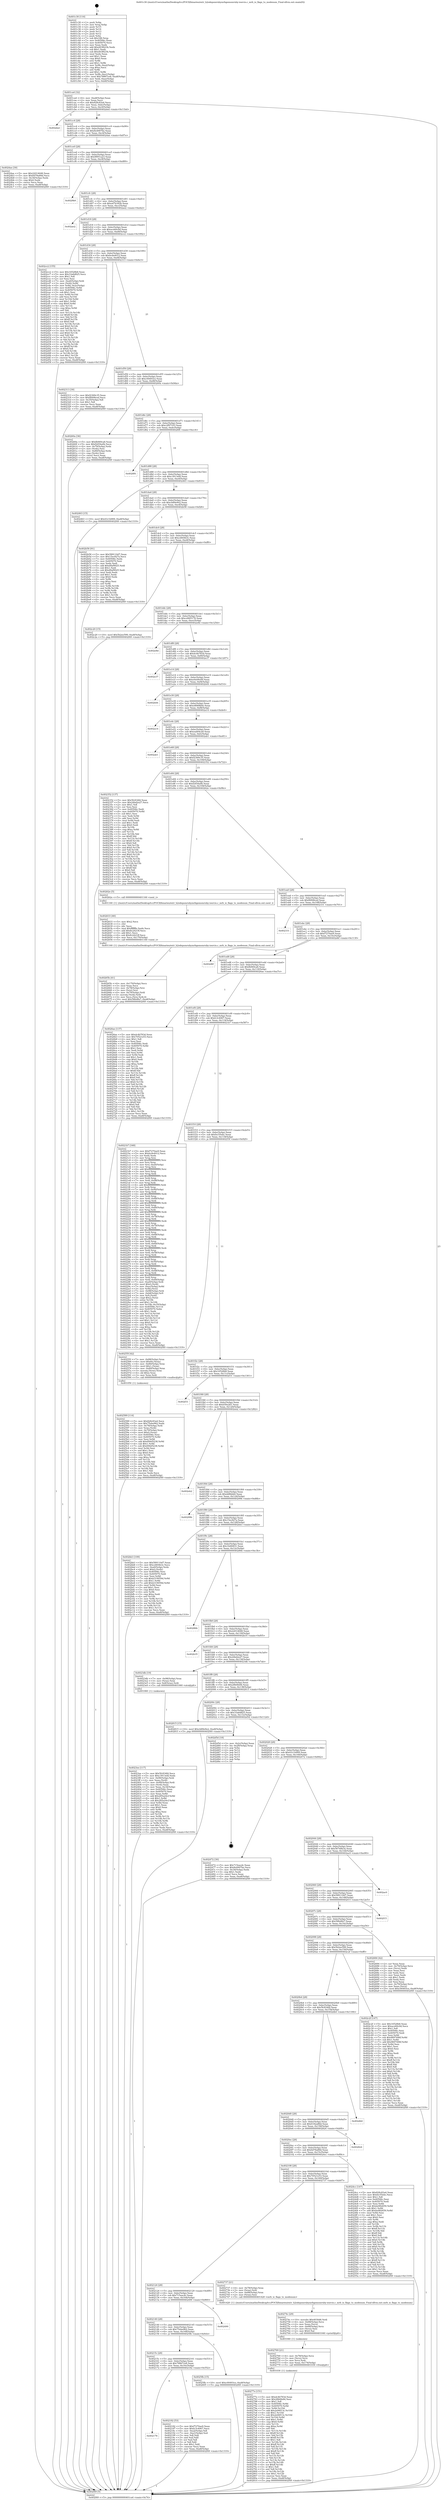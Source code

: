 digraph "0x401c30" {
  label = "0x401c30 (/mnt/c/Users/mathe/Desktop/tcc/POCII/binaries/extr_h2odepsmrubymrbgemsmruby-iosrcio.c_mrb_io_flags_to_modenum_Final-ollvm.out::main(0))"
  labelloc = "t"
  node[shape=record]

  Entry [label="",width=0.3,height=0.3,shape=circle,fillcolor=black,style=filled]
  "0x401ca4" [label="{
     0x401ca4 [32]\l
     | [instrs]\l
     &nbsp;&nbsp;0x401ca4 \<+6\>: mov -0xa8(%rbp),%eax\l
     &nbsp;&nbsp;0x401caa \<+2\>: mov %eax,%ecx\l
     &nbsp;&nbsp;0x401cac \<+6\>: sub $0x828c83a4,%ecx\l
     &nbsp;&nbsp;0x401cb2 \<+6\>: mov %eax,-0xbc(%rbp)\l
     &nbsp;&nbsp;0x401cb8 \<+6\>: mov %ecx,-0xc0(%rbp)\l
     &nbsp;&nbsp;0x401cbe \<+6\>: je 0000000000402ded \<main+0x11bd\>\l
  }"]
  "0x402ded" [label="{
     0x402ded\l
  }", style=dashed]
  "0x401cc4" [label="{
     0x401cc4 [28]\l
     | [instrs]\l
     &nbsp;&nbsp;0x401cc4 \<+5\>: jmp 0000000000401cc9 \<main+0x99\>\l
     &nbsp;&nbsp;0x401cc9 \<+6\>: mov -0xbc(%rbp),%eax\l
     &nbsp;&nbsp;0x401ccf \<+5\>: sub $0x8e4907be,%eax\l
     &nbsp;&nbsp;0x401cd4 \<+6\>: mov %eax,-0xc4(%rbp)\l
     &nbsp;&nbsp;0x401cda \<+6\>: je 00000000004024ae \<main+0x87e\>\l
  }"]
  Exit [label="",width=0.3,height=0.3,shape=circle,fillcolor=black,style=filled,peripheries=2]
  "0x4024ae" [label="{
     0x4024ae [30]\l
     | [instrs]\l
     &nbsp;&nbsp;0x4024ae \<+5\>: mov $0x22014648,%eax\l
     &nbsp;&nbsp;0x4024b3 \<+5\>: mov $0x6d78a89d,%ecx\l
     &nbsp;&nbsp;0x4024b8 \<+3\>: mov -0x34(%rbp),%edx\l
     &nbsp;&nbsp;0x4024bb \<+3\>: cmp $0x0,%edx\l
     &nbsp;&nbsp;0x4024be \<+3\>: cmove %ecx,%eax\l
     &nbsp;&nbsp;0x4024c1 \<+6\>: mov %eax,-0xa8(%rbp)\l
     &nbsp;&nbsp;0x4024c7 \<+5\>: jmp 0000000000402f49 \<main+0x1319\>\l
  }"]
  "0x401ce0" [label="{
     0x401ce0 [28]\l
     | [instrs]\l
     &nbsp;&nbsp;0x401ce0 \<+5\>: jmp 0000000000401ce5 \<main+0xb5\>\l
     &nbsp;&nbsp;0x401ce5 \<+6\>: mov -0xbc(%rbp),%eax\l
     &nbsp;&nbsp;0x401ceb \<+5\>: sub $0x9f951a23,%eax\l
     &nbsp;&nbsp;0x401cf0 \<+6\>: mov %eax,-0xc8(%rbp)\l
     &nbsp;&nbsp;0x401cf6 \<+6\>: je 00000000004029b9 \<main+0xd89\>\l
  }"]
  "0x40277e" [label="{
     0x40277e [151]\l
     | [instrs]\l
     &nbsp;&nbsp;0x40277e \<+5\>: mov $0xdc4b783d,%eax\l
     &nbsp;&nbsp;0x402783 \<+5\>: mov $0x28b0fe84,%esi\l
     &nbsp;&nbsp;0x402788 \<+2\>: mov $0x1,%dl\l
     &nbsp;&nbsp;0x40278a \<+8\>: mov 0x40506c,%r8d\l
     &nbsp;&nbsp;0x402792 \<+8\>: mov 0x405070,%r9d\l
     &nbsp;&nbsp;0x40279a \<+3\>: mov %r8d,%r10d\l
     &nbsp;&nbsp;0x40279d \<+7\>: add $0x2e06f13c,%r10d\l
     &nbsp;&nbsp;0x4027a4 \<+4\>: sub $0x1,%r10d\l
     &nbsp;&nbsp;0x4027a8 \<+7\>: sub $0x2e06f13c,%r10d\l
     &nbsp;&nbsp;0x4027af \<+4\>: imul %r10d,%r8d\l
     &nbsp;&nbsp;0x4027b3 \<+4\>: and $0x1,%r8d\l
     &nbsp;&nbsp;0x4027b7 \<+4\>: cmp $0x0,%r8d\l
     &nbsp;&nbsp;0x4027bb \<+4\>: sete %r11b\l
     &nbsp;&nbsp;0x4027bf \<+4\>: cmp $0xa,%r9d\l
     &nbsp;&nbsp;0x4027c3 \<+3\>: setl %bl\l
     &nbsp;&nbsp;0x4027c6 \<+3\>: mov %r11b,%r14b\l
     &nbsp;&nbsp;0x4027c9 \<+4\>: xor $0xff,%r14b\l
     &nbsp;&nbsp;0x4027cd \<+3\>: mov %bl,%r15b\l
     &nbsp;&nbsp;0x4027d0 \<+4\>: xor $0xff,%r15b\l
     &nbsp;&nbsp;0x4027d4 \<+3\>: xor $0x1,%dl\l
     &nbsp;&nbsp;0x4027d7 \<+3\>: mov %r14b,%r12b\l
     &nbsp;&nbsp;0x4027da \<+4\>: and $0xff,%r12b\l
     &nbsp;&nbsp;0x4027de \<+3\>: and %dl,%r11b\l
     &nbsp;&nbsp;0x4027e1 \<+3\>: mov %r15b,%r13b\l
     &nbsp;&nbsp;0x4027e4 \<+4\>: and $0xff,%r13b\l
     &nbsp;&nbsp;0x4027e8 \<+2\>: and %dl,%bl\l
     &nbsp;&nbsp;0x4027ea \<+3\>: or %r11b,%r12b\l
     &nbsp;&nbsp;0x4027ed \<+3\>: or %bl,%r13b\l
     &nbsp;&nbsp;0x4027f0 \<+3\>: xor %r13b,%r12b\l
     &nbsp;&nbsp;0x4027f3 \<+3\>: or %r15b,%r14b\l
     &nbsp;&nbsp;0x4027f6 \<+4\>: xor $0xff,%r14b\l
     &nbsp;&nbsp;0x4027fa \<+3\>: or $0x1,%dl\l
     &nbsp;&nbsp;0x4027fd \<+3\>: and %dl,%r14b\l
     &nbsp;&nbsp;0x402800 \<+3\>: or %r14b,%r12b\l
     &nbsp;&nbsp;0x402803 \<+4\>: test $0x1,%r12b\l
     &nbsp;&nbsp;0x402807 \<+3\>: cmovne %esi,%eax\l
     &nbsp;&nbsp;0x40280a \<+6\>: mov %eax,-0xa8(%rbp)\l
     &nbsp;&nbsp;0x402810 \<+5\>: jmp 0000000000402f49 \<main+0x1319\>\l
  }"]
  "0x4029b9" [label="{
     0x4029b9\l
  }", style=dashed]
  "0x401cfc" [label="{
     0x401cfc [28]\l
     | [instrs]\l
     &nbsp;&nbsp;0x401cfc \<+5\>: jmp 0000000000401d01 \<main+0xd1\>\l
     &nbsp;&nbsp;0x401d01 \<+6\>: mov -0xbc(%rbp),%eax\l
     &nbsp;&nbsp;0x401d07 \<+5\>: sub $0xa47b342b,%eax\l
     &nbsp;&nbsp;0x401d0c \<+6\>: mov %eax,-0xcc(%rbp)\l
     &nbsp;&nbsp;0x401d12 \<+6\>: je 0000000000402ae2 \<main+0xeb2\>\l
  }"]
  "0x402769" [label="{
     0x402769 [21]\l
     | [instrs]\l
     &nbsp;&nbsp;0x402769 \<+4\>: mov -0x78(%rbp),%rcx\l
     &nbsp;&nbsp;0x40276d \<+3\>: mov (%rcx),%rcx\l
     &nbsp;&nbsp;0x402770 \<+3\>: mov %rcx,%rdi\l
     &nbsp;&nbsp;0x402773 \<+6\>: mov %eax,-0x174(%rbp)\l
     &nbsp;&nbsp;0x402779 \<+5\>: call 0000000000401030 \<free@plt\>\l
     | [calls]\l
     &nbsp;&nbsp;0x401030 \{1\} (unknown)\l
  }"]
  "0x402ae2" [label="{
     0x402ae2\l
  }", style=dashed]
  "0x401d18" [label="{
     0x401d18 [28]\l
     | [instrs]\l
     &nbsp;&nbsp;0x401d18 \<+5\>: jmp 0000000000401d1d \<main+0xed\>\l
     &nbsp;&nbsp;0x401d1d \<+6\>: mov -0xbc(%rbp),%eax\l
     &nbsp;&nbsp;0x401d23 \<+5\>: sub $0xace60c0d,%eax\l
     &nbsp;&nbsp;0x401d28 \<+6\>: mov %eax,-0xd0(%rbp)\l
     &nbsp;&nbsp;0x401d2e \<+6\>: je 0000000000402cc2 \<main+0x1092\>\l
  }"]
  "0x40274c" [label="{
     0x40274c [29]\l
     | [instrs]\l
     &nbsp;&nbsp;0x40274c \<+10\>: movabs $0x4030d6,%rdi\l
     &nbsp;&nbsp;0x402756 \<+4\>: mov -0x68(%rbp),%rcx\l
     &nbsp;&nbsp;0x40275a \<+2\>: mov %eax,(%rcx)\l
     &nbsp;&nbsp;0x40275c \<+4\>: mov -0x68(%rbp),%rcx\l
     &nbsp;&nbsp;0x402760 \<+2\>: mov (%rcx),%esi\l
     &nbsp;&nbsp;0x402762 \<+2\>: mov $0x0,%al\l
     &nbsp;&nbsp;0x402764 \<+5\>: call 0000000000401040 \<printf@plt\>\l
     | [calls]\l
     &nbsp;&nbsp;0x401040 \{1\} (unknown)\l
  }"]
  "0x402cc2" [label="{
     0x402cc2 [155]\l
     | [instrs]\l
     &nbsp;&nbsp;0x402cc2 \<+5\>: mov $0x16528b8,%eax\l
     &nbsp;&nbsp;0x402cc7 \<+5\>: mov $0x33a6d825,%ecx\l
     &nbsp;&nbsp;0x402ccc \<+2\>: mov $0x1,%dl\l
     &nbsp;&nbsp;0x402cce \<+2\>: xor %esi,%esi\l
     &nbsp;&nbsp;0x402cd0 \<+7\>: mov -0xa0(%rbp),%rdi\l
     &nbsp;&nbsp;0x402cd7 \<+3\>: mov (%rdi),%r8d\l
     &nbsp;&nbsp;0x402cda \<+4\>: mov %r8d,-0x2c(%rbp)\l
     &nbsp;&nbsp;0x402cde \<+8\>: mov 0x40506c,%r8d\l
     &nbsp;&nbsp;0x402ce6 \<+8\>: mov 0x405070,%r9d\l
     &nbsp;&nbsp;0x402cee \<+3\>: sub $0x1,%esi\l
     &nbsp;&nbsp;0x402cf1 \<+3\>: mov %r8d,%r10d\l
     &nbsp;&nbsp;0x402cf4 \<+3\>: add %esi,%r10d\l
     &nbsp;&nbsp;0x402cf7 \<+4\>: imul %r10d,%r8d\l
     &nbsp;&nbsp;0x402cfb \<+4\>: and $0x1,%r8d\l
     &nbsp;&nbsp;0x402cff \<+4\>: cmp $0x0,%r8d\l
     &nbsp;&nbsp;0x402d03 \<+4\>: sete %r11b\l
     &nbsp;&nbsp;0x402d07 \<+4\>: cmp $0xa,%r9d\l
     &nbsp;&nbsp;0x402d0b \<+3\>: setl %bl\l
     &nbsp;&nbsp;0x402d0e \<+3\>: mov %r11b,%r14b\l
     &nbsp;&nbsp;0x402d11 \<+4\>: xor $0xff,%r14b\l
     &nbsp;&nbsp;0x402d15 \<+3\>: mov %bl,%r15b\l
     &nbsp;&nbsp;0x402d18 \<+4\>: xor $0xff,%r15b\l
     &nbsp;&nbsp;0x402d1c \<+3\>: xor $0x0,%dl\l
     &nbsp;&nbsp;0x402d1f \<+3\>: mov %r14b,%r12b\l
     &nbsp;&nbsp;0x402d22 \<+4\>: and $0x0,%r12b\l
     &nbsp;&nbsp;0x402d26 \<+3\>: and %dl,%r11b\l
     &nbsp;&nbsp;0x402d29 \<+3\>: mov %r15b,%r13b\l
     &nbsp;&nbsp;0x402d2c \<+4\>: and $0x0,%r13b\l
     &nbsp;&nbsp;0x402d30 \<+2\>: and %dl,%bl\l
     &nbsp;&nbsp;0x402d32 \<+3\>: or %r11b,%r12b\l
     &nbsp;&nbsp;0x402d35 \<+3\>: or %bl,%r13b\l
     &nbsp;&nbsp;0x402d38 \<+3\>: xor %r13b,%r12b\l
     &nbsp;&nbsp;0x402d3b \<+3\>: or %r15b,%r14b\l
     &nbsp;&nbsp;0x402d3e \<+4\>: xor $0xff,%r14b\l
     &nbsp;&nbsp;0x402d42 \<+3\>: or $0x0,%dl\l
     &nbsp;&nbsp;0x402d45 \<+3\>: and %dl,%r14b\l
     &nbsp;&nbsp;0x402d48 \<+3\>: or %r14b,%r12b\l
     &nbsp;&nbsp;0x402d4b \<+4\>: test $0x1,%r12b\l
     &nbsp;&nbsp;0x402d4f \<+3\>: cmovne %ecx,%eax\l
     &nbsp;&nbsp;0x402d52 \<+6\>: mov %eax,-0xa8(%rbp)\l
     &nbsp;&nbsp;0x402d58 \<+5\>: jmp 0000000000402f49 \<main+0x1319\>\l
  }"]
  "0x401d34" [label="{
     0x401d34 [28]\l
     | [instrs]\l
     &nbsp;&nbsp;0x401d34 \<+5\>: jmp 0000000000401d39 \<main+0x109\>\l
     &nbsp;&nbsp;0x401d39 \<+6\>: mov -0xbc(%rbp),%eax\l
     &nbsp;&nbsp;0x401d3f \<+5\>: sub $0xbcde4012,%eax\l
     &nbsp;&nbsp;0x401d44 \<+6\>: mov %eax,-0xd4(%rbp)\l
     &nbsp;&nbsp;0x401d4a \<+6\>: je 0000000000402313 \<main+0x6e3\>\l
  }"]
  "0x40265b" [label="{
     0x40265b [41]\l
     | [instrs]\l
     &nbsp;&nbsp;0x40265b \<+6\>: mov -0x170(%rbp),%ecx\l
     &nbsp;&nbsp;0x402661 \<+3\>: imul %eax,%ecx\l
     &nbsp;&nbsp;0x402664 \<+4\>: mov -0x78(%rbp),%rsi\l
     &nbsp;&nbsp;0x402668 \<+3\>: mov (%rsi),%rsi\l
     &nbsp;&nbsp;0x40266b \<+4\>: mov -0x70(%rbp),%rdi\l
     &nbsp;&nbsp;0x40266f \<+3\>: movslq (%rdi),%rdi\l
     &nbsp;&nbsp;0x402672 \<+3\>: mov %ecx,(%rsi,%rdi,4)\l
     &nbsp;&nbsp;0x402675 \<+10\>: movl $0x58fe8fa7,-0xa8(%rbp)\l
     &nbsp;&nbsp;0x40267f \<+5\>: jmp 0000000000402f49 \<main+0x1319\>\l
  }"]
  "0x402313" [label="{
     0x402313 [30]\l
     | [instrs]\l
     &nbsp;&nbsp;0x402313 \<+5\>: mov $0xf2369c35,%eax\l
     &nbsp;&nbsp;0x402318 \<+5\>: mov $0xf6008ced,%ecx\l
     &nbsp;&nbsp;0x40231d \<+3\>: mov -0x35(%rbp),%dl\l
     &nbsp;&nbsp;0x402320 \<+3\>: test $0x1,%dl\l
     &nbsp;&nbsp;0x402323 \<+3\>: cmovne %ecx,%eax\l
     &nbsp;&nbsp;0x402326 \<+6\>: mov %eax,-0xa8(%rbp)\l
     &nbsp;&nbsp;0x40232c \<+5\>: jmp 0000000000402f49 \<main+0x1319\>\l
  }"]
  "0x401d50" [label="{
     0x401d50 [28]\l
     | [instrs]\l
     &nbsp;&nbsp;0x401d50 \<+5\>: jmp 0000000000401d55 \<main+0x125\>\l
     &nbsp;&nbsp;0x401d55 \<+6\>: mov -0xbc(%rbp),%eax\l
     &nbsp;&nbsp;0x401d5b \<+5\>: sub $0xc00493ce,%eax\l
     &nbsp;&nbsp;0x401d60 \<+6\>: mov %eax,-0xd8(%rbp)\l
     &nbsp;&nbsp;0x401d66 \<+6\>: je 000000000040260a \<main+0x9da\>\l
  }"]
  "0x402633" [label="{
     0x402633 [40]\l
     | [instrs]\l
     &nbsp;&nbsp;0x402633 \<+5\>: mov $0x2,%ecx\l
     &nbsp;&nbsp;0x402638 \<+1\>: cltd\l
     &nbsp;&nbsp;0x402639 \<+2\>: idiv %ecx\l
     &nbsp;&nbsp;0x40263b \<+6\>: imul $0xfffffffe,%edx,%ecx\l
     &nbsp;&nbsp;0x402641 \<+6\>: add $0x8c2421ff,%ecx\l
     &nbsp;&nbsp;0x402647 \<+3\>: add $0x1,%ecx\l
     &nbsp;&nbsp;0x40264a \<+6\>: sub $0x8c2421ff,%ecx\l
     &nbsp;&nbsp;0x402650 \<+6\>: mov %ecx,-0x170(%rbp)\l
     &nbsp;&nbsp;0x402656 \<+5\>: call 0000000000401160 \<next_i\>\l
     | [calls]\l
     &nbsp;&nbsp;0x401160 \{1\} (/mnt/c/Users/mathe/Desktop/tcc/POCII/binaries/extr_h2odepsmrubymrbgemsmruby-iosrcio.c_mrb_io_flags_to_modenum_Final-ollvm.out::next_i)\l
  }"]
  "0x40260a" [label="{
     0x40260a [36]\l
     | [instrs]\l
     &nbsp;&nbsp;0x40260a \<+5\>: mov $0xfb069ca8,%eax\l
     &nbsp;&nbsp;0x40260f \<+5\>: mov $0xf2454a0b,%ecx\l
     &nbsp;&nbsp;0x402614 \<+4\>: mov -0x70(%rbp),%rdx\l
     &nbsp;&nbsp;0x402618 \<+2\>: mov (%rdx),%esi\l
     &nbsp;&nbsp;0x40261a \<+4\>: mov -0x80(%rbp),%rdx\l
     &nbsp;&nbsp;0x40261e \<+2\>: cmp (%rdx),%esi\l
     &nbsp;&nbsp;0x402620 \<+3\>: cmovl %ecx,%eax\l
     &nbsp;&nbsp;0x402623 \<+6\>: mov %eax,-0xa8(%rbp)\l
     &nbsp;&nbsp;0x402629 \<+5\>: jmp 0000000000402f49 \<main+0x1319\>\l
  }"]
  "0x401d6c" [label="{
     0x401d6c [28]\l
     | [instrs]\l
     &nbsp;&nbsp;0x401d6c \<+5\>: jmp 0000000000401d71 \<main+0x141\>\l
     &nbsp;&nbsp;0x401d71 \<+6\>: mov -0xbc(%rbp),%eax\l
     &nbsp;&nbsp;0x401d77 \<+5\>: sub $0xc2f97103,%eax\l
     &nbsp;&nbsp;0x401d7c \<+6\>: mov %eax,-0xdc(%rbp)\l
     &nbsp;&nbsp;0x401d82 \<+6\>: je 00000000004028f4 \<main+0xcc4\>\l
  }"]
  "0x402589" [label="{
     0x402589 [114]\l
     | [instrs]\l
     &nbsp;&nbsp;0x402589 \<+5\>: mov $0x828c83a4,%ecx\l
     &nbsp;&nbsp;0x40258e \<+5\>: mov $0x75ebe962,%edx\l
     &nbsp;&nbsp;0x402593 \<+4\>: mov -0x78(%rbp),%rdi\l
     &nbsp;&nbsp;0x402597 \<+3\>: mov %rax,(%rdi)\l
     &nbsp;&nbsp;0x40259a \<+4\>: mov -0x70(%rbp),%rax\l
     &nbsp;&nbsp;0x40259e \<+6\>: movl $0x0,(%rax)\l
     &nbsp;&nbsp;0x4025a4 \<+7\>: mov 0x40506c,%esi\l
     &nbsp;&nbsp;0x4025ab \<+8\>: mov 0x405070,%r8d\l
     &nbsp;&nbsp;0x4025b3 \<+3\>: mov %esi,%r9d\l
     &nbsp;&nbsp;0x4025b6 \<+7\>: add $0x694d5238,%r9d\l
     &nbsp;&nbsp;0x4025bd \<+4\>: sub $0x1,%r9d\l
     &nbsp;&nbsp;0x4025c1 \<+7\>: sub $0x694d5238,%r9d\l
     &nbsp;&nbsp;0x4025c8 \<+4\>: imul %r9d,%esi\l
     &nbsp;&nbsp;0x4025cc \<+3\>: and $0x1,%esi\l
     &nbsp;&nbsp;0x4025cf \<+3\>: cmp $0x0,%esi\l
     &nbsp;&nbsp;0x4025d2 \<+4\>: sete %r10b\l
     &nbsp;&nbsp;0x4025d6 \<+4\>: cmp $0xa,%r8d\l
     &nbsp;&nbsp;0x4025da \<+4\>: setl %r11b\l
     &nbsp;&nbsp;0x4025de \<+3\>: mov %r10b,%bl\l
     &nbsp;&nbsp;0x4025e1 \<+3\>: and %r11b,%bl\l
     &nbsp;&nbsp;0x4025e4 \<+3\>: xor %r11b,%r10b\l
     &nbsp;&nbsp;0x4025e7 \<+3\>: or %r10b,%bl\l
     &nbsp;&nbsp;0x4025ea \<+3\>: test $0x1,%bl\l
     &nbsp;&nbsp;0x4025ed \<+3\>: cmovne %edx,%ecx\l
     &nbsp;&nbsp;0x4025f0 \<+6\>: mov %ecx,-0xa8(%rbp)\l
     &nbsp;&nbsp;0x4025f6 \<+5\>: jmp 0000000000402f49 \<main+0x1319\>\l
  }"]
  "0x4028f4" [label="{
     0x4028f4\l
  }", style=dashed]
  "0x401d88" [label="{
     0x401d88 [28]\l
     | [instrs]\l
     &nbsp;&nbsp;0x401d88 \<+5\>: jmp 0000000000401d8d \<main+0x15d\>\l
     &nbsp;&nbsp;0x401d8d \<+6\>: mov -0xbc(%rbp),%eax\l
     &nbsp;&nbsp;0x401d93 \<+5\>: sub $0xc3913efd,%eax\l
     &nbsp;&nbsp;0x401d98 \<+6\>: mov %eax,-0xe0(%rbp)\l
     &nbsp;&nbsp;0x401d9e \<+6\>: je 0000000000402463 \<main+0x833\>\l
  }"]
  "0x4023ee" [label="{
     0x4023ee [117]\l
     | [instrs]\l
     &nbsp;&nbsp;0x4023ee \<+5\>: mov $0x5fc834fd,%ecx\l
     &nbsp;&nbsp;0x4023f3 \<+5\>: mov $0xc3913efd,%edx\l
     &nbsp;&nbsp;0x4023f8 \<+7\>: mov -0x90(%rbp),%rdi\l
     &nbsp;&nbsp;0x4023ff \<+2\>: mov %eax,(%rdi)\l
     &nbsp;&nbsp;0x402401 \<+7\>: mov -0x90(%rbp),%rdi\l
     &nbsp;&nbsp;0x402408 \<+2\>: mov (%rdi),%eax\l
     &nbsp;&nbsp;0x40240a \<+3\>: mov %eax,-0x34(%rbp)\l
     &nbsp;&nbsp;0x40240d \<+7\>: mov 0x40506c,%eax\l
     &nbsp;&nbsp;0x402414 \<+7\>: mov 0x405070,%esi\l
     &nbsp;&nbsp;0x40241b \<+3\>: mov %eax,%r8d\l
     &nbsp;&nbsp;0x40241e \<+7\>: add $0x285a24cf,%r8d\l
     &nbsp;&nbsp;0x402425 \<+4\>: sub $0x1,%r8d\l
     &nbsp;&nbsp;0x402429 \<+7\>: sub $0x285a24cf,%r8d\l
     &nbsp;&nbsp;0x402430 \<+4\>: imul %r8d,%eax\l
     &nbsp;&nbsp;0x402434 \<+3\>: and $0x1,%eax\l
     &nbsp;&nbsp;0x402437 \<+3\>: cmp $0x0,%eax\l
     &nbsp;&nbsp;0x40243a \<+4\>: sete %r9b\l
     &nbsp;&nbsp;0x40243e \<+3\>: cmp $0xa,%esi\l
     &nbsp;&nbsp;0x402441 \<+4\>: setl %r10b\l
     &nbsp;&nbsp;0x402445 \<+3\>: mov %r9b,%r11b\l
     &nbsp;&nbsp;0x402448 \<+3\>: and %r10b,%r11b\l
     &nbsp;&nbsp;0x40244b \<+3\>: xor %r10b,%r9b\l
     &nbsp;&nbsp;0x40244e \<+3\>: or %r9b,%r11b\l
     &nbsp;&nbsp;0x402451 \<+4\>: test $0x1,%r11b\l
     &nbsp;&nbsp;0x402455 \<+3\>: cmovne %edx,%ecx\l
     &nbsp;&nbsp;0x402458 \<+6\>: mov %ecx,-0xa8(%rbp)\l
     &nbsp;&nbsp;0x40245e \<+5\>: jmp 0000000000402f49 \<main+0x1319\>\l
  }"]
  "0x402463" [label="{
     0x402463 [15]\l
     | [instrs]\l
     &nbsp;&nbsp;0x402463 \<+10\>: movl $0x43c1b909,-0xa8(%rbp)\l
     &nbsp;&nbsp;0x40246d \<+5\>: jmp 0000000000402f49 \<main+0x1319\>\l
  }"]
  "0x401da4" [label="{
     0x401da4 [28]\l
     | [instrs]\l
     &nbsp;&nbsp;0x401da4 \<+5\>: jmp 0000000000401da9 \<main+0x179\>\l
     &nbsp;&nbsp;0x401da9 \<+6\>: mov -0xbc(%rbp),%eax\l
     &nbsp;&nbsp;0x401daf \<+5\>: sub $0xcb89e9e2,%eax\l
     &nbsp;&nbsp;0x401db4 \<+6\>: mov %eax,-0xe4(%rbp)\l
     &nbsp;&nbsp;0x401dba \<+6\>: je 0000000000402b58 \<main+0xf28\>\l
  }"]
  "0x401c30" [label="{
     0x401c30 [116]\l
     | [instrs]\l
     &nbsp;&nbsp;0x401c30 \<+1\>: push %rbp\l
     &nbsp;&nbsp;0x401c31 \<+3\>: mov %rsp,%rbp\l
     &nbsp;&nbsp;0x401c34 \<+2\>: push %r15\l
     &nbsp;&nbsp;0x401c36 \<+2\>: push %r14\l
     &nbsp;&nbsp;0x401c38 \<+2\>: push %r13\l
     &nbsp;&nbsp;0x401c3a \<+2\>: push %r12\l
     &nbsp;&nbsp;0x401c3c \<+1\>: push %rbx\l
     &nbsp;&nbsp;0x401c3d \<+7\>: sub $0x188,%rsp\l
     &nbsp;&nbsp;0x401c44 \<+7\>: mov 0x40506c,%eax\l
     &nbsp;&nbsp;0x401c4b \<+7\>: mov 0x405070,%ecx\l
     &nbsp;&nbsp;0x401c52 \<+2\>: mov %eax,%edx\l
     &nbsp;&nbsp;0x401c54 \<+6\>: add $0xd43f623b,%edx\l
     &nbsp;&nbsp;0x401c5a \<+3\>: sub $0x1,%edx\l
     &nbsp;&nbsp;0x401c5d \<+6\>: sub $0xd43f623b,%edx\l
     &nbsp;&nbsp;0x401c63 \<+3\>: imul %edx,%eax\l
     &nbsp;&nbsp;0x401c66 \<+3\>: and $0x1,%eax\l
     &nbsp;&nbsp;0x401c69 \<+3\>: cmp $0x0,%eax\l
     &nbsp;&nbsp;0x401c6c \<+4\>: sete %r8b\l
     &nbsp;&nbsp;0x401c70 \<+4\>: and $0x1,%r8b\l
     &nbsp;&nbsp;0x401c74 \<+7\>: mov %r8b,-0xa2(%rbp)\l
     &nbsp;&nbsp;0x401c7b \<+3\>: cmp $0xa,%ecx\l
     &nbsp;&nbsp;0x401c7e \<+4\>: setl %r8b\l
     &nbsp;&nbsp;0x401c82 \<+4\>: and $0x1,%r8b\l
     &nbsp;&nbsp;0x401c86 \<+7\>: mov %r8b,-0xa1(%rbp)\l
     &nbsp;&nbsp;0x401c8d \<+10\>: movl $0x78867ce8,-0xa8(%rbp)\l
     &nbsp;&nbsp;0x401c97 \<+6\>: mov %edi,-0xac(%rbp)\l
     &nbsp;&nbsp;0x401c9d \<+7\>: mov %rsi,-0xb8(%rbp)\l
  }"]
  "0x402b58" [label="{
     0x402b58 [91]\l
     | [instrs]\l
     &nbsp;&nbsp;0x402b58 \<+5\>: mov $0x589110d7,%eax\l
     &nbsp;&nbsp;0x402b5d \<+5\>: mov $0x15ec827a,%ecx\l
     &nbsp;&nbsp;0x402b62 \<+7\>: mov 0x40506c,%edx\l
     &nbsp;&nbsp;0x402b69 \<+7\>: mov 0x405070,%esi\l
     &nbsp;&nbsp;0x402b70 \<+2\>: mov %edx,%edi\l
     &nbsp;&nbsp;0x402b72 \<+6\>: add $0xd9af9025,%edi\l
     &nbsp;&nbsp;0x402b78 \<+3\>: sub $0x1,%edi\l
     &nbsp;&nbsp;0x402b7b \<+6\>: sub $0xd9af9025,%edi\l
     &nbsp;&nbsp;0x402b81 \<+3\>: imul %edi,%edx\l
     &nbsp;&nbsp;0x402b84 \<+3\>: and $0x1,%edx\l
     &nbsp;&nbsp;0x402b87 \<+3\>: cmp $0x0,%edx\l
     &nbsp;&nbsp;0x402b8a \<+4\>: sete %r8b\l
     &nbsp;&nbsp;0x402b8e \<+3\>: cmp $0xa,%esi\l
     &nbsp;&nbsp;0x402b91 \<+4\>: setl %r9b\l
     &nbsp;&nbsp;0x402b95 \<+3\>: mov %r8b,%r10b\l
     &nbsp;&nbsp;0x402b98 \<+3\>: and %r9b,%r10b\l
     &nbsp;&nbsp;0x402b9b \<+3\>: xor %r9b,%r8b\l
     &nbsp;&nbsp;0x402b9e \<+3\>: or %r8b,%r10b\l
     &nbsp;&nbsp;0x402ba1 \<+4\>: test $0x1,%r10b\l
     &nbsp;&nbsp;0x402ba5 \<+3\>: cmovne %ecx,%eax\l
     &nbsp;&nbsp;0x402ba8 \<+6\>: mov %eax,-0xa8(%rbp)\l
     &nbsp;&nbsp;0x402bae \<+5\>: jmp 0000000000402f49 \<main+0x1319\>\l
  }"]
  "0x401dc0" [label="{
     0x401dc0 [28]\l
     | [instrs]\l
     &nbsp;&nbsp;0x401dc0 \<+5\>: jmp 0000000000401dc5 \<main+0x195\>\l
     &nbsp;&nbsp;0x401dc5 \<+6\>: mov -0xbc(%rbp),%eax\l
     &nbsp;&nbsp;0x401dcb \<+5\>: sub $0xcd404b3c,%eax\l
     &nbsp;&nbsp;0x401dd0 \<+6\>: mov %eax,-0xe8(%rbp)\l
     &nbsp;&nbsp;0x401dd6 \<+6\>: je 0000000000402c20 \<main+0xff0\>\l
  }"]
  "0x402f49" [label="{
     0x402f49 [5]\l
     | [instrs]\l
     &nbsp;&nbsp;0x402f49 \<+5\>: jmp 0000000000401ca4 \<main+0x74\>\l
  }"]
  "0x402c20" [label="{
     0x402c20 [15]\l
     | [instrs]\l
     &nbsp;&nbsp;0x402c20 \<+10\>: movl $0x5b2ee599,-0xa8(%rbp)\l
     &nbsp;&nbsp;0x402c2a \<+5\>: jmp 0000000000402f49 \<main+0x1319\>\l
  }"]
  "0x401ddc" [label="{
     0x401ddc [28]\l
     | [instrs]\l
     &nbsp;&nbsp;0x401ddc \<+5\>: jmp 0000000000401de1 \<main+0x1b1\>\l
     &nbsp;&nbsp;0x401de1 \<+6\>: mov -0xbc(%rbp),%eax\l
     &nbsp;&nbsp;0x401de7 \<+5\>: sub $0xcd485176,%eax\l
     &nbsp;&nbsp;0x401dec \<+6\>: mov %eax,-0xec(%rbp)\l
     &nbsp;&nbsp;0x401df2 \<+6\>: je 0000000000402e8d \<main+0x125d\>\l
  }"]
  "0x402178" [label="{
     0x402178\l
  }", style=dashed]
  "0x402e8d" [label="{
     0x402e8d\l
  }", style=dashed]
  "0x401df8" [label="{
     0x401df8 [28]\l
     | [instrs]\l
     &nbsp;&nbsp;0x401df8 \<+5\>: jmp 0000000000401dfd \<main+0x1cd\>\l
     &nbsp;&nbsp;0x401dfd \<+6\>: mov -0xbc(%rbp),%eax\l
     &nbsp;&nbsp;0x401e03 \<+5\>: sub $0xdc4b783d,%eax\l
     &nbsp;&nbsp;0x401e08 \<+6\>: mov %eax,-0xf0(%rbp)\l
     &nbsp;&nbsp;0x401e0e \<+6\>: je 0000000000402e37 \<main+0x1207\>\l
  }"]
  "0x402182" [label="{
     0x402182 [53]\l
     | [instrs]\l
     &nbsp;&nbsp;0x402182 \<+5\>: mov $0xf7270ae9,%eax\l
     &nbsp;&nbsp;0x402187 \<+5\>: mov $0xfc3c4067,%ecx\l
     &nbsp;&nbsp;0x40218c \<+6\>: mov -0xa2(%rbp),%dl\l
     &nbsp;&nbsp;0x402192 \<+7\>: mov -0xa1(%rbp),%sil\l
     &nbsp;&nbsp;0x402199 \<+3\>: mov %dl,%dil\l
     &nbsp;&nbsp;0x40219c \<+3\>: and %sil,%dil\l
     &nbsp;&nbsp;0x40219f \<+3\>: xor %sil,%dl\l
     &nbsp;&nbsp;0x4021a2 \<+3\>: or %dl,%dil\l
     &nbsp;&nbsp;0x4021a5 \<+4\>: test $0x1,%dil\l
     &nbsp;&nbsp;0x4021a9 \<+3\>: cmovne %ecx,%eax\l
     &nbsp;&nbsp;0x4021ac \<+6\>: mov %eax,-0xa8(%rbp)\l
     &nbsp;&nbsp;0x4021b2 \<+5\>: jmp 0000000000402f49 \<main+0x1319\>\l
  }"]
  "0x402e37" [label="{
     0x402e37\l
  }", style=dashed]
  "0x401e14" [label="{
     0x401e14 [28]\l
     | [instrs]\l
     &nbsp;&nbsp;0x401e14 \<+5\>: jmp 0000000000401e19 \<main+0x1e9\>\l
     &nbsp;&nbsp;0x401e19 \<+6\>: mov -0xbc(%rbp),%eax\l
     &nbsp;&nbsp;0x401e1f \<+5\>: sub $0xe0e09c69,%eax\l
     &nbsp;&nbsp;0x401e24 \<+6\>: mov %eax,-0xf4(%rbp)\l
     &nbsp;&nbsp;0x401e2a \<+6\>: je 0000000000402b44 \<main+0xf14\>\l
  }"]
  "0x40215c" [label="{
     0x40215c [28]\l
     | [instrs]\l
     &nbsp;&nbsp;0x40215c \<+5\>: jmp 0000000000402161 \<main+0x531\>\l
     &nbsp;&nbsp;0x402161 \<+6\>: mov -0xbc(%rbp),%eax\l
     &nbsp;&nbsp;0x402167 \<+5\>: sub $0x78867ce8,%eax\l
     &nbsp;&nbsp;0x40216c \<+6\>: mov %eax,-0x16c(%rbp)\l
     &nbsp;&nbsp;0x402172 \<+6\>: je 0000000000402182 \<main+0x552\>\l
  }"]
  "0x402b44" [label="{
     0x402b44\l
  }", style=dashed]
  "0x401e30" [label="{
     0x401e30 [28]\l
     | [instrs]\l
     &nbsp;&nbsp;0x401e30 \<+5\>: jmp 0000000000401e35 \<main+0x205\>\l
     &nbsp;&nbsp;0x401e35 \<+6\>: mov -0xbc(%rbp),%eax\l
     &nbsp;&nbsp;0x401e3b \<+5\>: sub $0xe8068b0e,%eax\l
     &nbsp;&nbsp;0x401e40 \<+6\>: mov %eax,-0xf8(%rbp)\l
     &nbsp;&nbsp;0x401e46 \<+6\>: je 0000000000402a14 \<main+0xde4\>\l
  }"]
  "0x4025fb" [label="{
     0x4025fb [15]\l
     | [instrs]\l
     &nbsp;&nbsp;0x4025fb \<+10\>: movl $0xc00493ce,-0xa8(%rbp)\l
     &nbsp;&nbsp;0x402605 \<+5\>: jmp 0000000000402f49 \<main+0x1319\>\l
  }"]
  "0x402a14" [label="{
     0x402a14\l
  }", style=dashed]
  "0x401e4c" [label="{
     0x401e4c [28]\l
     | [instrs]\l
     &nbsp;&nbsp;0x401e4c \<+5\>: jmp 0000000000401e51 \<main+0x221\>\l
     &nbsp;&nbsp;0x401e51 \<+6\>: mov -0xbc(%rbp),%eax\l
     &nbsp;&nbsp;0x401e57 \<+5\>: sub $0xead04ca9,%eax\l
     &nbsp;&nbsp;0x401e5c \<+6\>: mov %eax,-0xfc(%rbp)\l
     &nbsp;&nbsp;0x401e62 \<+6\>: je 0000000000402ab1 \<main+0xe81\>\l
  }"]
  "0x402140" [label="{
     0x402140 [28]\l
     | [instrs]\l
     &nbsp;&nbsp;0x402140 \<+5\>: jmp 0000000000402145 \<main+0x515\>\l
     &nbsp;&nbsp;0x402145 \<+6\>: mov -0xbc(%rbp),%eax\l
     &nbsp;&nbsp;0x40214b \<+5\>: sub $0x75ebe962,%eax\l
     &nbsp;&nbsp;0x402150 \<+6\>: mov %eax,-0x168(%rbp)\l
     &nbsp;&nbsp;0x402156 \<+6\>: je 00000000004025fb \<main+0x9cb\>\l
  }"]
  "0x402ab1" [label="{
     0x402ab1\l
  }", style=dashed]
  "0x401e68" [label="{
     0x401e68 [28]\l
     | [instrs]\l
     &nbsp;&nbsp;0x401e68 \<+5\>: jmp 0000000000401e6d \<main+0x23d\>\l
     &nbsp;&nbsp;0x401e6d \<+6\>: mov -0xbc(%rbp),%eax\l
     &nbsp;&nbsp;0x401e73 \<+5\>: sub $0xf2369c35,%eax\l
     &nbsp;&nbsp;0x401e78 \<+6\>: mov %eax,-0x100(%rbp)\l
     &nbsp;&nbsp;0x401e7e \<+6\>: je 0000000000402352 \<main+0x722\>\l
  }"]
  "0x402490" [label="{
     0x402490\l
  }", style=dashed]
  "0x402352" [label="{
     0x402352 [137]\l
     | [instrs]\l
     &nbsp;&nbsp;0x402352 \<+5\>: mov $0x5fc834fd,%eax\l
     &nbsp;&nbsp;0x402357 \<+5\>: mov $0x24bd2e27,%ecx\l
     &nbsp;&nbsp;0x40235c \<+2\>: mov $0x1,%dl\l
     &nbsp;&nbsp;0x40235e \<+2\>: xor %esi,%esi\l
     &nbsp;&nbsp;0x402360 \<+7\>: mov 0x40506c,%edi\l
     &nbsp;&nbsp;0x402367 \<+8\>: mov 0x405070,%r8d\l
     &nbsp;&nbsp;0x40236f \<+3\>: sub $0x1,%esi\l
     &nbsp;&nbsp;0x402372 \<+3\>: mov %edi,%r9d\l
     &nbsp;&nbsp;0x402375 \<+3\>: add %esi,%r9d\l
     &nbsp;&nbsp;0x402378 \<+4\>: imul %r9d,%edi\l
     &nbsp;&nbsp;0x40237c \<+3\>: and $0x1,%edi\l
     &nbsp;&nbsp;0x40237f \<+3\>: cmp $0x0,%edi\l
     &nbsp;&nbsp;0x402382 \<+4\>: sete %r10b\l
     &nbsp;&nbsp;0x402386 \<+4\>: cmp $0xa,%r8d\l
     &nbsp;&nbsp;0x40238a \<+4\>: setl %r11b\l
     &nbsp;&nbsp;0x40238e \<+3\>: mov %r10b,%bl\l
     &nbsp;&nbsp;0x402391 \<+3\>: xor $0xff,%bl\l
     &nbsp;&nbsp;0x402394 \<+3\>: mov %r11b,%r14b\l
     &nbsp;&nbsp;0x402397 \<+4\>: xor $0xff,%r14b\l
     &nbsp;&nbsp;0x40239b \<+3\>: xor $0x0,%dl\l
     &nbsp;&nbsp;0x40239e \<+3\>: mov %bl,%r15b\l
     &nbsp;&nbsp;0x4023a1 \<+4\>: and $0x0,%r15b\l
     &nbsp;&nbsp;0x4023a5 \<+3\>: and %dl,%r10b\l
     &nbsp;&nbsp;0x4023a8 \<+3\>: mov %r14b,%r12b\l
     &nbsp;&nbsp;0x4023ab \<+4\>: and $0x0,%r12b\l
     &nbsp;&nbsp;0x4023af \<+3\>: and %dl,%r11b\l
     &nbsp;&nbsp;0x4023b2 \<+3\>: or %r10b,%r15b\l
     &nbsp;&nbsp;0x4023b5 \<+3\>: or %r11b,%r12b\l
     &nbsp;&nbsp;0x4023b8 \<+3\>: xor %r12b,%r15b\l
     &nbsp;&nbsp;0x4023bb \<+3\>: or %r14b,%bl\l
     &nbsp;&nbsp;0x4023be \<+3\>: xor $0xff,%bl\l
     &nbsp;&nbsp;0x4023c1 \<+3\>: or $0x0,%dl\l
     &nbsp;&nbsp;0x4023c4 \<+2\>: and %dl,%bl\l
     &nbsp;&nbsp;0x4023c6 \<+3\>: or %bl,%r15b\l
     &nbsp;&nbsp;0x4023c9 \<+4\>: test $0x1,%r15b\l
     &nbsp;&nbsp;0x4023cd \<+3\>: cmovne %ecx,%eax\l
     &nbsp;&nbsp;0x4023d0 \<+6\>: mov %eax,-0xa8(%rbp)\l
     &nbsp;&nbsp;0x4023d6 \<+5\>: jmp 0000000000402f49 \<main+0x1319\>\l
  }"]
  "0x401e84" [label="{
     0x401e84 [28]\l
     | [instrs]\l
     &nbsp;&nbsp;0x401e84 \<+5\>: jmp 0000000000401e89 \<main+0x259\>\l
     &nbsp;&nbsp;0x401e89 \<+6\>: mov -0xbc(%rbp),%eax\l
     &nbsp;&nbsp;0x401e8f \<+5\>: sub $0xf2454a0b,%eax\l
     &nbsp;&nbsp;0x401e94 \<+6\>: mov %eax,-0x104(%rbp)\l
     &nbsp;&nbsp;0x401e9a \<+6\>: je 000000000040262e \<main+0x9fe\>\l
  }"]
  "0x402124" [label="{
     0x402124 [28]\l
     | [instrs]\l
     &nbsp;&nbsp;0x402124 \<+5\>: jmp 0000000000402129 \<main+0x4f9\>\l
     &nbsp;&nbsp;0x402129 \<+6\>: mov -0xbc(%rbp),%eax\l
     &nbsp;&nbsp;0x40212f \<+5\>: sub $0x715eacdc,%eax\l
     &nbsp;&nbsp;0x402134 \<+6\>: mov %eax,-0x164(%rbp)\l
     &nbsp;&nbsp;0x40213a \<+6\>: je 0000000000402490 \<main+0x860\>\l
  }"]
  "0x40262e" [label="{
     0x40262e [5]\l
     | [instrs]\l
     &nbsp;&nbsp;0x40262e \<+5\>: call 0000000000401160 \<next_i\>\l
     | [calls]\l
     &nbsp;&nbsp;0x401160 \{1\} (/mnt/c/Users/mathe/Desktop/tcc/POCII/binaries/extr_h2odepsmrubymrbgemsmruby-iosrcio.c_mrb_io_flags_to_modenum_Final-ollvm.out::next_i)\l
  }"]
  "0x401ea0" [label="{
     0x401ea0 [28]\l
     | [instrs]\l
     &nbsp;&nbsp;0x401ea0 \<+5\>: jmp 0000000000401ea5 \<main+0x275\>\l
     &nbsp;&nbsp;0x401ea5 \<+6\>: mov -0xbc(%rbp),%eax\l
     &nbsp;&nbsp;0x401eab \<+5\>: sub $0xf6008ced,%eax\l
     &nbsp;&nbsp;0x401eb0 \<+6\>: mov %eax,-0x108(%rbp)\l
     &nbsp;&nbsp;0x401eb6 \<+6\>: je 0000000000402331 \<main+0x701\>\l
  }"]
  "0x402737" [label="{
     0x402737 [21]\l
     | [instrs]\l
     &nbsp;&nbsp;0x402737 \<+4\>: mov -0x78(%rbp),%rax\l
     &nbsp;&nbsp;0x40273b \<+3\>: mov (%rax),%rdi\l
     &nbsp;&nbsp;0x40273e \<+7\>: mov -0x88(%rbp),%rax\l
     &nbsp;&nbsp;0x402745 \<+2\>: mov (%rax),%esi\l
     &nbsp;&nbsp;0x402747 \<+5\>: call 0000000000401420 \<mrb_io_flags_to_modenum\>\l
     | [calls]\l
     &nbsp;&nbsp;0x401420 \{1\} (/mnt/c/Users/mathe/Desktop/tcc/POCII/binaries/extr_h2odepsmrubymrbgemsmruby-iosrcio.c_mrb_io_flags_to_modenum_Final-ollvm.out::mrb_io_flags_to_modenum)\l
  }"]
  "0x402331" [label="{
     0x402331\l
  }", style=dashed]
  "0x401ebc" [label="{
     0x401ebc [28]\l
     | [instrs]\l
     &nbsp;&nbsp;0x401ebc \<+5\>: jmp 0000000000401ec1 \<main+0x291\>\l
     &nbsp;&nbsp;0x401ec1 \<+6\>: mov -0xbc(%rbp),%eax\l
     &nbsp;&nbsp;0x401ec7 \<+5\>: sub $0xf7270ae9,%eax\l
     &nbsp;&nbsp;0x401ecc \<+6\>: mov %eax,-0x10c(%rbp)\l
     &nbsp;&nbsp;0x401ed2 \<+6\>: je 0000000000402d6f \<main+0x113f\>\l
  }"]
  "0x402108" [label="{
     0x402108 [28]\l
     | [instrs]\l
     &nbsp;&nbsp;0x402108 \<+5\>: jmp 000000000040210d \<main+0x4dd\>\l
     &nbsp;&nbsp;0x40210d \<+6\>: mov -0xbc(%rbp),%eax\l
     &nbsp;&nbsp;0x402113 \<+5\>: sub $0x70521e53,%eax\l
     &nbsp;&nbsp;0x402118 \<+6\>: mov %eax,-0x160(%rbp)\l
     &nbsp;&nbsp;0x40211e \<+6\>: je 0000000000402737 \<main+0xb07\>\l
  }"]
  "0x402d6f" [label="{
     0x402d6f\l
  }", style=dashed]
  "0x401ed8" [label="{
     0x401ed8 [28]\l
     | [instrs]\l
     &nbsp;&nbsp;0x401ed8 \<+5\>: jmp 0000000000401edd \<main+0x2ad\>\l
     &nbsp;&nbsp;0x401edd \<+6\>: mov -0xbc(%rbp),%eax\l
     &nbsp;&nbsp;0x401ee3 \<+5\>: sub $0xfb069ca8,%eax\l
     &nbsp;&nbsp;0x401ee8 \<+6\>: mov %eax,-0x110(%rbp)\l
     &nbsp;&nbsp;0x401eee \<+6\>: je 00000000004026ae \<main+0xa7e\>\l
  }"]
  "0x4024cc" [label="{
     0x4024cc [147]\l
     | [instrs]\l
     &nbsp;&nbsp;0x4024cc \<+5\>: mov $0x828c83a4,%eax\l
     &nbsp;&nbsp;0x4024d1 \<+5\>: mov $0xfec55ebc,%ecx\l
     &nbsp;&nbsp;0x4024d6 \<+2\>: mov $0x1,%dl\l
     &nbsp;&nbsp;0x4024d8 \<+7\>: mov 0x40506c,%esi\l
     &nbsp;&nbsp;0x4024df \<+7\>: mov 0x405070,%edi\l
     &nbsp;&nbsp;0x4024e6 \<+3\>: mov %esi,%r8d\l
     &nbsp;&nbsp;0x4024e9 \<+7\>: sub $0xbe982659,%r8d\l
     &nbsp;&nbsp;0x4024f0 \<+4\>: sub $0x1,%r8d\l
     &nbsp;&nbsp;0x4024f4 \<+7\>: add $0xbe982659,%r8d\l
     &nbsp;&nbsp;0x4024fb \<+4\>: imul %r8d,%esi\l
     &nbsp;&nbsp;0x4024ff \<+3\>: and $0x1,%esi\l
     &nbsp;&nbsp;0x402502 \<+3\>: cmp $0x0,%esi\l
     &nbsp;&nbsp;0x402505 \<+4\>: sete %r9b\l
     &nbsp;&nbsp;0x402509 \<+3\>: cmp $0xa,%edi\l
     &nbsp;&nbsp;0x40250c \<+4\>: setl %r10b\l
     &nbsp;&nbsp;0x402510 \<+3\>: mov %r9b,%r11b\l
     &nbsp;&nbsp;0x402513 \<+4\>: xor $0xff,%r11b\l
     &nbsp;&nbsp;0x402517 \<+3\>: mov %r10b,%bl\l
     &nbsp;&nbsp;0x40251a \<+3\>: xor $0xff,%bl\l
     &nbsp;&nbsp;0x40251d \<+3\>: xor $0x0,%dl\l
     &nbsp;&nbsp;0x402520 \<+3\>: mov %r11b,%r14b\l
     &nbsp;&nbsp;0x402523 \<+4\>: and $0x0,%r14b\l
     &nbsp;&nbsp;0x402527 \<+3\>: and %dl,%r9b\l
     &nbsp;&nbsp;0x40252a \<+3\>: mov %bl,%r15b\l
     &nbsp;&nbsp;0x40252d \<+4\>: and $0x0,%r15b\l
     &nbsp;&nbsp;0x402531 \<+3\>: and %dl,%r10b\l
     &nbsp;&nbsp;0x402534 \<+3\>: or %r9b,%r14b\l
     &nbsp;&nbsp;0x402537 \<+3\>: or %r10b,%r15b\l
     &nbsp;&nbsp;0x40253a \<+3\>: xor %r15b,%r14b\l
     &nbsp;&nbsp;0x40253d \<+3\>: or %bl,%r11b\l
     &nbsp;&nbsp;0x402540 \<+4\>: xor $0xff,%r11b\l
     &nbsp;&nbsp;0x402544 \<+3\>: or $0x0,%dl\l
     &nbsp;&nbsp;0x402547 \<+3\>: and %dl,%r11b\l
     &nbsp;&nbsp;0x40254a \<+3\>: or %r11b,%r14b\l
     &nbsp;&nbsp;0x40254d \<+4\>: test $0x1,%r14b\l
     &nbsp;&nbsp;0x402551 \<+3\>: cmovne %ecx,%eax\l
     &nbsp;&nbsp;0x402554 \<+6\>: mov %eax,-0xa8(%rbp)\l
     &nbsp;&nbsp;0x40255a \<+5\>: jmp 0000000000402f49 \<main+0x1319\>\l
  }"]
  "0x4026ae" [label="{
     0x4026ae [137]\l
     | [instrs]\l
     &nbsp;&nbsp;0x4026ae \<+5\>: mov $0xdc4b783d,%eax\l
     &nbsp;&nbsp;0x4026b3 \<+5\>: mov $0x70521e53,%ecx\l
     &nbsp;&nbsp;0x4026b8 \<+2\>: mov $0x1,%dl\l
     &nbsp;&nbsp;0x4026ba \<+2\>: xor %esi,%esi\l
     &nbsp;&nbsp;0x4026bc \<+7\>: mov 0x40506c,%edi\l
     &nbsp;&nbsp;0x4026c3 \<+8\>: mov 0x405070,%r8d\l
     &nbsp;&nbsp;0x4026cb \<+3\>: sub $0x1,%esi\l
     &nbsp;&nbsp;0x4026ce \<+3\>: mov %edi,%r9d\l
     &nbsp;&nbsp;0x4026d1 \<+3\>: add %esi,%r9d\l
     &nbsp;&nbsp;0x4026d4 \<+4\>: imul %r9d,%edi\l
     &nbsp;&nbsp;0x4026d8 \<+3\>: and $0x1,%edi\l
     &nbsp;&nbsp;0x4026db \<+3\>: cmp $0x0,%edi\l
     &nbsp;&nbsp;0x4026de \<+4\>: sete %r10b\l
     &nbsp;&nbsp;0x4026e2 \<+4\>: cmp $0xa,%r8d\l
     &nbsp;&nbsp;0x4026e6 \<+4\>: setl %r11b\l
     &nbsp;&nbsp;0x4026ea \<+3\>: mov %r10b,%bl\l
     &nbsp;&nbsp;0x4026ed \<+3\>: xor $0xff,%bl\l
     &nbsp;&nbsp;0x4026f0 \<+3\>: mov %r11b,%r14b\l
     &nbsp;&nbsp;0x4026f3 \<+4\>: xor $0xff,%r14b\l
     &nbsp;&nbsp;0x4026f7 \<+3\>: xor $0x0,%dl\l
     &nbsp;&nbsp;0x4026fa \<+3\>: mov %bl,%r15b\l
     &nbsp;&nbsp;0x4026fd \<+4\>: and $0x0,%r15b\l
     &nbsp;&nbsp;0x402701 \<+3\>: and %dl,%r10b\l
     &nbsp;&nbsp;0x402704 \<+3\>: mov %r14b,%r12b\l
     &nbsp;&nbsp;0x402707 \<+4\>: and $0x0,%r12b\l
     &nbsp;&nbsp;0x40270b \<+3\>: and %dl,%r11b\l
     &nbsp;&nbsp;0x40270e \<+3\>: or %r10b,%r15b\l
     &nbsp;&nbsp;0x402711 \<+3\>: or %r11b,%r12b\l
     &nbsp;&nbsp;0x402714 \<+3\>: xor %r12b,%r15b\l
     &nbsp;&nbsp;0x402717 \<+3\>: or %r14b,%bl\l
     &nbsp;&nbsp;0x40271a \<+3\>: xor $0xff,%bl\l
     &nbsp;&nbsp;0x40271d \<+3\>: or $0x0,%dl\l
     &nbsp;&nbsp;0x402720 \<+2\>: and %dl,%bl\l
     &nbsp;&nbsp;0x402722 \<+3\>: or %bl,%r15b\l
     &nbsp;&nbsp;0x402725 \<+4\>: test $0x1,%r15b\l
     &nbsp;&nbsp;0x402729 \<+3\>: cmovne %ecx,%eax\l
     &nbsp;&nbsp;0x40272c \<+6\>: mov %eax,-0xa8(%rbp)\l
     &nbsp;&nbsp;0x402732 \<+5\>: jmp 0000000000402f49 \<main+0x1319\>\l
  }"]
  "0x401ef4" [label="{
     0x401ef4 [28]\l
     | [instrs]\l
     &nbsp;&nbsp;0x401ef4 \<+5\>: jmp 0000000000401ef9 \<main+0x2c9\>\l
     &nbsp;&nbsp;0x401ef9 \<+6\>: mov -0xbc(%rbp),%eax\l
     &nbsp;&nbsp;0x401eff \<+5\>: sub $0xfc3c4067,%eax\l
     &nbsp;&nbsp;0x401f04 \<+6\>: mov %eax,-0x114(%rbp)\l
     &nbsp;&nbsp;0x401f0a \<+6\>: je 00000000004021b7 \<main+0x587\>\l
  }"]
  "0x4020ec" [label="{
     0x4020ec [28]\l
     | [instrs]\l
     &nbsp;&nbsp;0x4020ec \<+5\>: jmp 00000000004020f1 \<main+0x4c1\>\l
     &nbsp;&nbsp;0x4020f1 \<+6\>: mov -0xbc(%rbp),%eax\l
     &nbsp;&nbsp;0x4020f7 \<+5\>: sub $0x6d78a89d,%eax\l
     &nbsp;&nbsp;0x4020fc \<+6\>: mov %eax,-0x15c(%rbp)\l
     &nbsp;&nbsp;0x402102 \<+6\>: je 00000000004024cc \<main+0x89c\>\l
  }"]
  "0x4021b7" [label="{
     0x4021b7 [348]\l
     | [instrs]\l
     &nbsp;&nbsp;0x4021b7 \<+5\>: mov $0xf7270ae9,%eax\l
     &nbsp;&nbsp;0x4021bc \<+5\>: mov $0xbcde4012,%ecx\l
     &nbsp;&nbsp;0x4021c1 \<+2\>: xor %edx,%edx\l
     &nbsp;&nbsp;0x4021c3 \<+3\>: mov %rsp,%rsi\l
     &nbsp;&nbsp;0x4021c6 \<+4\>: add $0xfffffffffffffff0,%rsi\l
     &nbsp;&nbsp;0x4021ca \<+3\>: mov %rsi,%rsp\l
     &nbsp;&nbsp;0x4021cd \<+7\>: mov %rsi,-0xa0(%rbp)\l
     &nbsp;&nbsp;0x4021d4 \<+3\>: mov %rsp,%rsi\l
     &nbsp;&nbsp;0x4021d7 \<+4\>: add $0xfffffffffffffff0,%rsi\l
     &nbsp;&nbsp;0x4021db \<+3\>: mov %rsi,%rsp\l
     &nbsp;&nbsp;0x4021de \<+3\>: mov %rsp,%rdi\l
     &nbsp;&nbsp;0x4021e1 \<+4\>: add $0xfffffffffffffff0,%rdi\l
     &nbsp;&nbsp;0x4021e5 \<+3\>: mov %rdi,%rsp\l
     &nbsp;&nbsp;0x4021e8 \<+7\>: mov %rdi,-0x98(%rbp)\l
     &nbsp;&nbsp;0x4021ef \<+3\>: mov %rsp,%rdi\l
     &nbsp;&nbsp;0x4021f2 \<+4\>: add $0xfffffffffffffff0,%rdi\l
     &nbsp;&nbsp;0x4021f6 \<+3\>: mov %rdi,%rsp\l
     &nbsp;&nbsp;0x4021f9 \<+7\>: mov %rdi,-0x90(%rbp)\l
     &nbsp;&nbsp;0x402200 \<+3\>: mov %rsp,%rdi\l
     &nbsp;&nbsp;0x402203 \<+4\>: add $0xfffffffffffffff0,%rdi\l
     &nbsp;&nbsp;0x402207 \<+3\>: mov %rdi,%rsp\l
     &nbsp;&nbsp;0x40220a \<+7\>: mov %rdi,-0x88(%rbp)\l
     &nbsp;&nbsp;0x402211 \<+3\>: mov %rsp,%rdi\l
     &nbsp;&nbsp;0x402214 \<+4\>: add $0xfffffffffffffff0,%rdi\l
     &nbsp;&nbsp;0x402218 \<+3\>: mov %rdi,%rsp\l
     &nbsp;&nbsp;0x40221b \<+4\>: mov %rdi,-0x80(%rbp)\l
     &nbsp;&nbsp;0x40221f \<+3\>: mov %rsp,%rdi\l
     &nbsp;&nbsp;0x402222 \<+4\>: add $0xfffffffffffffff0,%rdi\l
     &nbsp;&nbsp;0x402226 \<+3\>: mov %rdi,%rsp\l
     &nbsp;&nbsp;0x402229 \<+4\>: mov %rdi,-0x78(%rbp)\l
     &nbsp;&nbsp;0x40222d \<+3\>: mov %rsp,%rdi\l
     &nbsp;&nbsp;0x402230 \<+4\>: add $0xfffffffffffffff0,%rdi\l
     &nbsp;&nbsp;0x402234 \<+3\>: mov %rdi,%rsp\l
     &nbsp;&nbsp;0x402237 \<+4\>: mov %rdi,-0x70(%rbp)\l
     &nbsp;&nbsp;0x40223b \<+3\>: mov %rsp,%rdi\l
     &nbsp;&nbsp;0x40223e \<+4\>: add $0xfffffffffffffff0,%rdi\l
     &nbsp;&nbsp;0x402242 \<+3\>: mov %rdi,%rsp\l
     &nbsp;&nbsp;0x402245 \<+4\>: mov %rdi,-0x68(%rbp)\l
     &nbsp;&nbsp;0x402249 \<+3\>: mov %rsp,%rdi\l
     &nbsp;&nbsp;0x40224c \<+4\>: add $0xfffffffffffffff0,%rdi\l
     &nbsp;&nbsp;0x402250 \<+3\>: mov %rdi,%rsp\l
     &nbsp;&nbsp;0x402253 \<+4\>: mov %rdi,-0x60(%rbp)\l
     &nbsp;&nbsp;0x402257 \<+3\>: mov %rsp,%rdi\l
     &nbsp;&nbsp;0x40225a \<+4\>: add $0xfffffffffffffff0,%rdi\l
     &nbsp;&nbsp;0x40225e \<+3\>: mov %rdi,%rsp\l
     &nbsp;&nbsp;0x402261 \<+4\>: mov %rdi,-0x58(%rbp)\l
     &nbsp;&nbsp;0x402265 \<+3\>: mov %rsp,%rdi\l
     &nbsp;&nbsp;0x402268 \<+4\>: add $0xfffffffffffffff0,%rdi\l
     &nbsp;&nbsp;0x40226c \<+3\>: mov %rdi,%rsp\l
     &nbsp;&nbsp;0x40226f \<+4\>: mov %rdi,-0x50(%rbp)\l
     &nbsp;&nbsp;0x402273 \<+3\>: mov %rsp,%rdi\l
     &nbsp;&nbsp;0x402276 \<+4\>: add $0xfffffffffffffff0,%rdi\l
     &nbsp;&nbsp;0x40227a \<+3\>: mov %rdi,%rsp\l
     &nbsp;&nbsp;0x40227d \<+4\>: mov %rdi,-0x48(%rbp)\l
     &nbsp;&nbsp;0x402281 \<+3\>: mov %rsp,%rdi\l
     &nbsp;&nbsp;0x402284 \<+4\>: add $0xfffffffffffffff0,%rdi\l
     &nbsp;&nbsp;0x402288 \<+3\>: mov %rdi,%rsp\l
     &nbsp;&nbsp;0x40228b \<+4\>: mov %rdi,-0x40(%rbp)\l
     &nbsp;&nbsp;0x40228f \<+7\>: mov -0xa0(%rbp),%rdi\l
     &nbsp;&nbsp;0x402296 \<+6\>: movl $0x0,(%rdi)\l
     &nbsp;&nbsp;0x40229c \<+7\>: mov -0xac(%rbp),%r8d\l
     &nbsp;&nbsp;0x4022a3 \<+3\>: mov %r8d,(%rsi)\l
     &nbsp;&nbsp;0x4022a6 \<+7\>: mov -0x98(%rbp),%rdi\l
     &nbsp;&nbsp;0x4022ad \<+7\>: mov -0xb8(%rbp),%r9\l
     &nbsp;&nbsp;0x4022b4 \<+3\>: mov %r9,(%rdi)\l
     &nbsp;&nbsp;0x4022b7 \<+3\>: cmpl $0x2,(%rsi)\l
     &nbsp;&nbsp;0x4022ba \<+4\>: setne %r10b\l
     &nbsp;&nbsp;0x4022be \<+4\>: and $0x1,%r10b\l
     &nbsp;&nbsp;0x4022c2 \<+4\>: mov %r10b,-0x35(%rbp)\l
     &nbsp;&nbsp;0x4022c6 \<+8\>: mov 0x40506c,%r11d\l
     &nbsp;&nbsp;0x4022ce \<+7\>: mov 0x405070,%ebx\l
     &nbsp;&nbsp;0x4022d5 \<+3\>: sub $0x1,%edx\l
     &nbsp;&nbsp;0x4022d8 \<+3\>: mov %r11d,%r14d\l
     &nbsp;&nbsp;0x4022db \<+3\>: add %edx,%r14d\l
     &nbsp;&nbsp;0x4022de \<+4\>: imul %r14d,%r11d\l
     &nbsp;&nbsp;0x4022e2 \<+4\>: and $0x1,%r11d\l
     &nbsp;&nbsp;0x4022e6 \<+4\>: cmp $0x0,%r11d\l
     &nbsp;&nbsp;0x4022ea \<+4\>: sete %r10b\l
     &nbsp;&nbsp;0x4022ee \<+3\>: cmp $0xa,%ebx\l
     &nbsp;&nbsp;0x4022f1 \<+4\>: setl %r15b\l
     &nbsp;&nbsp;0x4022f5 \<+3\>: mov %r10b,%r12b\l
     &nbsp;&nbsp;0x4022f8 \<+3\>: and %r15b,%r12b\l
     &nbsp;&nbsp;0x4022fb \<+3\>: xor %r15b,%r10b\l
     &nbsp;&nbsp;0x4022fe \<+3\>: or %r10b,%r12b\l
     &nbsp;&nbsp;0x402301 \<+4\>: test $0x1,%r12b\l
     &nbsp;&nbsp;0x402305 \<+3\>: cmovne %ecx,%eax\l
     &nbsp;&nbsp;0x402308 \<+6\>: mov %eax,-0xa8(%rbp)\l
     &nbsp;&nbsp;0x40230e \<+5\>: jmp 0000000000402f49 \<main+0x1319\>\l
  }"]
  "0x401f10" [label="{
     0x401f10 [28]\l
     | [instrs]\l
     &nbsp;&nbsp;0x401f10 \<+5\>: jmp 0000000000401f15 \<main+0x2e5\>\l
     &nbsp;&nbsp;0x401f15 \<+6\>: mov -0xbc(%rbp),%eax\l
     &nbsp;&nbsp;0x401f1b \<+5\>: sub $0xfec55ebc,%eax\l
     &nbsp;&nbsp;0x401f20 \<+6\>: mov %eax,-0x118(%rbp)\l
     &nbsp;&nbsp;0x401f26 \<+6\>: je 000000000040255f \<main+0x92f\>\l
  }"]
  "0x402824" [label="{
     0x402824\l
  }", style=dashed]
  "0x40255f" [label="{
     0x40255f [42]\l
     | [instrs]\l
     &nbsp;&nbsp;0x40255f \<+7\>: mov -0x88(%rbp),%rax\l
     &nbsp;&nbsp;0x402566 \<+6\>: movl $0x64,(%rax)\l
     &nbsp;&nbsp;0x40256c \<+4\>: mov -0x80(%rbp),%rax\l
     &nbsp;&nbsp;0x402570 \<+6\>: movl $0x1,(%rax)\l
     &nbsp;&nbsp;0x402576 \<+4\>: mov -0x80(%rbp),%rax\l
     &nbsp;&nbsp;0x40257a \<+3\>: movslq (%rax),%rax\l
     &nbsp;&nbsp;0x40257d \<+4\>: shl $0x2,%rax\l
     &nbsp;&nbsp;0x402581 \<+3\>: mov %rax,%rdi\l
     &nbsp;&nbsp;0x402584 \<+5\>: call 0000000000401050 \<malloc@plt\>\l
     | [calls]\l
     &nbsp;&nbsp;0x401050 \{1\} (unknown)\l
  }"]
  "0x401f2c" [label="{
     0x401f2c [28]\l
     | [instrs]\l
     &nbsp;&nbsp;0x401f2c \<+5\>: jmp 0000000000401f31 \<main+0x301\>\l
     &nbsp;&nbsp;0x401f31 \<+6\>: mov -0xbc(%rbp),%eax\l
     &nbsp;&nbsp;0x401f37 \<+5\>: sub $0x16528b8,%eax\l
     &nbsp;&nbsp;0x401f3c \<+6\>: mov %eax,-0x11c(%rbp)\l
     &nbsp;&nbsp;0x401f42 \<+6\>: je 0000000000402f31 \<main+0x1301\>\l
  }"]
  "0x4020d0" [label="{
     0x4020d0 [28]\l
     | [instrs]\l
     &nbsp;&nbsp;0x4020d0 \<+5\>: jmp 00000000004020d5 \<main+0x4a5\>\l
     &nbsp;&nbsp;0x4020d5 \<+6\>: mov -0xbc(%rbp),%eax\l
     &nbsp;&nbsp;0x4020db \<+5\>: sub $0x6182a86d,%eax\l
     &nbsp;&nbsp;0x4020e0 \<+6\>: mov %eax,-0x158(%rbp)\l
     &nbsp;&nbsp;0x4020e6 \<+6\>: je 0000000000402824 \<main+0xbf4\>\l
  }"]
  "0x402f31" [label="{
     0x402f31\l
  }", style=dashed]
  "0x401f48" [label="{
     0x401f48 [28]\l
     | [instrs]\l
     &nbsp;&nbsp;0x401f48 \<+5\>: jmp 0000000000401f4d \<main+0x31d\>\l
     &nbsp;&nbsp;0x401f4d \<+6\>: mov -0xbc(%rbp),%eax\l
     &nbsp;&nbsp;0x401f53 \<+5\>: sub $0xb50e261,%eax\l
     &nbsp;&nbsp;0x401f58 \<+6\>: mov %eax,-0x120(%rbp)\l
     &nbsp;&nbsp;0x401f5e \<+6\>: je 0000000000402eb2 \<main+0x1282\>\l
  }"]
  "0x402db4" [label="{
     0x402db4\l
  }", style=dashed]
  "0x402eb2" [label="{
     0x402eb2\l
  }", style=dashed]
  "0x401f64" [label="{
     0x401f64 [28]\l
     | [instrs]\l
     &nbsp;&nbsp;0x401f64 \<+5\>: jmp 0000000000401f69 \<main+0x339\>\l
     &nbsp;&nbsp;0x401f69 \<+6\>: mov -0xbc(%rbp),%eax\l
     &nbsp;&nbsp;0x401f6f \<+5\>: sub $0xdd8bbb0,%eax\l
     &nbsp;&nbsp;0x401f74 \<+6\>: mov %eax,-0x124(%rbp)\l
     &nbsp;&nbsp;0x401f7a \<+6\>: je 000000000040299b \<main+0xd6b\>\l
  }"]
  "0x4020b4" [label="{
     0x4020b4 [28]\l
     | [instrs]\l
     &nbsp;&nbsp;0x4020b4 \<+5\>: jmp 00000000004020b9 \<main+0x489\>\l
     &nbsp;&nbsp;0x4020b9 \<+6\>: mov -0xbc(%rbp),%eax\l
     &nbsp;&nbsp;0x4020bf \<+5\>: sub $0x5fc834fd,%eax\l
     &nbsp;&nbsp;0x4020c4 \<+6\>: mov %eax,-0x154(%rbp)\l
     &nbsp;&nbsp;0x4020ca \<+6\>: je 0000000000402db4 \<main+0x1184\>\l
  }"]
  "0x40299b" [label="{
     0x40299b\l
  }", style=dashed]
  "0x401f80" [label="{
     0x401f80 [28]\l
     | [instrs]\l
     &nbsp;&nbsp;0x401f80 \<+5\>: jmp 0000000000401f85 \<main+0x355\>\l
     &nbsp;&nbsp;0x401f85 \<+6\>: mov -0xbc(%rbp),%eax\l
     &nbsp;&nbsp;0x401f8b \<+5\>: sub $0x15ec827a,%eax\l
     &nbsp;&nbsp;0x401f90 \<+6\>: mov %eax,-0x128(%rbp)\l
     &nbsp;&nbsp;0x401f96 \<+6\>: je 0000000000402bb3 \<main+0xf83\>\l
  }"]
  "0x402c2f" [label="{
     0x402c2f [147]\l
     | [instrs]\l
     &nbsp;&nbsp;0x402c2f \<+5\>: mov $0x16528b8,%eax\l
     &nbsp;&nbsp;0x402c34 \<+5\>: mov $0xace60c0d,%ecx\l
     &nbsp;&nbsp;0x402c39 \<+2\>: mov $0x1,%dl\l
     &nbsp;&nbsp;0x402c3b \<+7\>: mov 0x40506c,%esi\l
     &nbsp;&nbsp;0x402c42 \<+7\>: mov 0x405070,%edi\l
     &nbsp;&nbsp;0x402c49 \<+3\>: mov %esi,%r8d\l
     &nbsp;&nbsp;0x402c4c \<+7\>: sub $0x9697496f,%r8d\l
     &nbsp;&nbsp;0x402c53 \<+4\>: sub $0x1,%r8d\l
     &nbsp;&nbsp;0x402c57 \<+7\>: add $0x9697496f,%r8d\l
     &nbsp;&nbsp;0x402c5e \<+4\>: imul %r8d,%esi\l
     &nbsp;&nbsp;0x402c62 \<+3\>: and $0x1,%esi\l
     &nbsp;&nbsp;0x402c65 \<+3\>: cmp $0x0,%esi\l
     &nbsp;&nbsp;0x402c68 \<+4\>: sete %r9b\l
     &nbsp;&nbsp;0x402c6c \<+3\>: cmp $0xa,%edi\l
     &nbsp;&nbsp;0x402c6f \<+4\>: setl %r10b\l
     &nbsp;&nbsp;0x402c73 \<+3\>: mov %r9b,%r11b\l
     &nbsp;&nbsp;0x402c76 \<+4\>: xor $0xff,%r11b\l
     &nbsp;&nbsp;0x402c7a \<+3\>: mov %r10b,%bl\l
     &nbsp;&nbsp;0x402c7d \<+3\>: xor $0xff,%bl\l
     &nbsp;&nbsp;0x402c80 \<+3\>: xor $0x0,%dl\l
     &nbsp;&nbsp;0x402c83 \<+3\>: mov %r11b,%r14b\l
     &nbsp;&nbsp;0x402c86 \<+4\>: and $0x0,%r14b\l
     &nbsp;&nbsp;0x402c8a \<+3\>: and %dl,%r9b\l
     &nbsp;&nbsp;0x402c8d \<+3\>: mov %bl,%r15b\l
     &nbsp;&nbsp;0x402c90 \<+4\>: and $0x0,%r15b\l
     &nbsp;&nbsp;0x402c94 \<+3\>: and %dl,%r10b\l
     &nbsp;&nbsp;0x402c97 \<+3\>: or %r9b,%r14b\l
     &nbsp;&nbsp;0x402c9a \<+3\>: or %r10b,%r15b\l
     &nbsp;&nbsp;0x402c9d \<+3\>: xor %r15b,%r14b\l
     &nbsp;&nbsp;0x402ca0 \<+3\>: or %bl,%r11b\l
     &nbsp;&nbsp;0x402ca3 \<+4\>: xor $0xff,%r11b\l
     &nbsp;&nbsp;0x402ca7 \<+3\>: or $0x0,%dl\l
     &nbsp;&nbsp;0x402caa \<+3\>: and %dl,%r11b\l
     &nbsp;&nbsp;0x402cad \<+3\>: or %r11b,%r14b\l
     &nbsp;&nbsp;0x402cb0 \<+4\>: test $0x1,%r14b\l
     &nbsp;&nbsp;0x402cb4 \<+3\>: cmovne %ecx,%eax\l
     &nbsp;&nbsp;0x402cb7 \<+6\>: mov %eax,-0xa8(%rbp)\l
     &nbsp;&nbsp;0x402cbd \<+5\>: jmp 0000000000402f49 \<main+0x1319\>\l
  }"]
  "0x402bb3" [label="{
     0x402bb3 [109]\l
     | [instrs]\l
     &nbsp;&nbsp;0x402bb3 \<+5\>: mov $0x589110d7,%eax\l
     &nbsp;&nbsp;0x402bb8 \<+5\>: mov $0xcd404b3c,%ecx\l
     &nbsp;&nbsp;0x402bbd \<+7\>: mov -0xa0(%rbp),%rdx\l
     &nbsp;&nbsp;0x402bc4 \<+6\>: movl $0x0,(%rdx)\l
     &nbsp;&nbsp;0x402bca \<+7\>: mov 0x40506c,%esi\l
     &nbsp;&nbsp;0x402bd1 \<+7\>: mov 0x405070,%edi\l
     &nbsp;&nbsp;0x402bd8 \<+3\>: mov %esi,%r8d\l
     &nbsp;&nbsp;0x402bdb \<+7\>: sub $0xb319059d,%r8d\l
     &nbsp;&nbsp;0x402be2 \<+4\>: sub $0x1,%r8d\l
     &nbsp;&nbsp;0x402be6 \<+7\>: add $0xb319059d,%r8d\l
     &nbsp;&nbsp;0x402bed \<+4\>: imul %r8d,%esi\l
     &nbsp;&nbsp;0x402bf1 \<+3\>: and $0x1,%esi\l
     &nbsp;&nbsp;0x402bf4 \<+3\>: cmp $0x0,%esi\l
     &nbsp;&nbsp;0x402bf7 \<+4\>: sete %r9b\l
     &nbsp;&nbsp;0x402bfb \<+3\>: cmp $0xa,%edi\l
     &nbsp;&nbsp;0x402bfe \<+4\>: setl %r10b\l
     &nbsp;&nbsp;0x402c02 \<+3\>: mov %r9b,%r11b\l
     &nbsp;&nbsp;0x402c05 \<+3\>: and %r10b,%r11b\l
     &nbsp;&nbsp;0x402c08 \<+3\>: xor %r10b,%r9b\l
     &nbsp;&nbsp;0x402c0b \<+3\>: or %r9b,%r11b\l
     &nbsp;&nbsp;0x402c0e \<+4\>: test $0x1,%r11b\l
     &nbsp;&nbsp;0x402c12 \<+3\>: cmovne %ecx,%eax\l
     &nbsp;&nbsp;0x402c15 \<+6\>: mov %eax,-0xa8(%rbp)\l
     &nbsp;&nbsp;0x402c1b \<+5\>: jmp 0000000000402f49 \<main+0x1319\>\l
  }"]
  "0x401f9c" [label="{
     0x401f9c [28]\l
     | [instrs]\l
     &nbsp;&nbsp;0x401f9c \<+5\>: jmp 0000000000401fa1 \<main+0x371\>\l
     &nbsp;&nbsp;0x401fa1 \<+6\>: mov -0xbc(%rbp),%eax\l
     &nbsp;&nbsp;0x401fa7 \<+5\>: sub $0x1fe80831,%eax\l
     &nbsp;&nbsp;0x401fac \<+6\>: mov %eax,-0x12c(%rbp)\l
     &nbsp;&nbsp;0x401fb2 \<+6\>: je 000000000040286b \<main+0xc3b\>\l
  }"]
  "0x402098" [label="{
     0x402098 [28]\l
     | [instrs]\l
     &nbsp;&nbsp;0x402098 \<+5\>: jmp 000000000040209d \<main+0x46d\>\l
     &nbsp;&nbsp;0x40209d \<+6\>: mov -0xbc(%rbp),%eax\l
     &nbsp;&nbsp;0x4020a3 \<+5\>: sub $0x5b2ee599,%eax\l
     &nbsp;&nbsp;0x4020a8 \<+6\>: mov %eax,-0x150(%rbp)\l
     &nbsp;&nbsp;0x4020ae \<+6\>: je 0000000000402c2f \<main+0xfff\>\l
  }"]
  "0x40286b" [label="{
     0x40286b\l
  }", style=dashed]
  "0x401fb8" [label="{
     0x401fb8 [28]\l
     | [instrs]\l
     &nbsp;&nbsp;0x401fb8 \<+5\>: jmp 0000000000401fbd \<main+0x38d\>\l
     &nbsp;&nbsp;0x401fbd \<+6\>: mov -0xbc(%rbp),%eax\l
     &nbsp;&nbsp;0x401fc3 \<+5\>: sub $0x22014648,%eax\l
     &nbsp;&nbsp;0x401fc8 \<+6\>: mov %eax,-0x130(%rbp)\l
     &nbsp;&nbsp;0x401fce \<+6\>: je 0000000000402b35 \<main+0xf05\>\l
  }"]
  "0x402684" [label="{
     0x402684 [42]\l
     | [instrs]\l
     &nbsp;&nbsp;0x402684 \<+2\>: xor %eax,%eax\l
     &nbsp;&nbsp;0x402686 \<+4\>: mov -0x70(%rbp),%rcx\l
     &nbsp;&nbsp;0x40268a \<+2\>: mov (%rcx),%edx\l
     &nbsp;&nbsp;0x40268c \<+2\>: mov %eax,%esi\l
     &nbsp;&nbsp;0x40268e \<+2\>: sub %edx,%esi\l
     &nbsp;&nbsp;0x402690 \<+2\>: mov %eax,%edx\l
     &nbsp;&nbsp;0x402692 \<+3\>: sub $0x1,%edx\l
     &nbsp;&nbsp;0x402695 \<+2\>: add %edx,%esi\l
     &nbsp;&nbsp;0x402697 \<+2\>: sub %esi,%eax\l
     &nbsp;&nbsp;0x402699 \<+4\>: mov -0x70(%rbp),%rcx\l
     &nbsp;&nbsp;0x40269d \<+2\>: mov %eax,(%rcx)\l
     &nbsp;&nbsp;0x40269f \<+10\>: movl $0xc00493ce,-0xa8(%rbp)\l
     &nbsp;&nbsp;0x4026a9 \<+5\>: jmp 0000000000402f49 \<main+0x1319\>\l
  }"]
  "0x402b35" [label="{
     0x402b35\l
  }", style=dashed]
  "0x401fd4" [label="{
     0x401fd4 [28]\l
     | [instrs]\l
     &nbsp;&nbsp;0x401fd4 \<+5\>: jmp 0000000000401fd9 \<main+0x3a9\>\l
     &nbsp;&nbsp;0x401fd9 \<+6\>: mov -0xbc(%rbp),%eax\l
     &nbsp;&nbsp;0x401fdf \<+5\>: sub $0x24bd2e27,%eax\l
     &nbsp;&nbsp;0x401fe4 \<+6\>: mov %eax,-0x134(%rbp)\l
     &nbsp;&nbsp;0x401fea \<+6\>: je 00000000004023db \<main+0x7ab\>\l
  }"]
  "0x40207c" [label="{
     0x40207c [28]\l
     | [instrs]\l
     &nbsp;&nbsp;0x40207c \<+5\>: jmp 0000000000402081 \<main+0x451\>\l
     &nbsp;&nbsp;0x402081 \<+6\>: mov -0xbc(%rbp),%eax\l
     &nbsp;&nbsp;0x402087 \<+5\>: sub $0x58fe8fa7,%eax\l
     &nbsp;&nbsp;0x40208c \<+6\>: mov %eax,-0x14c(%rbp)\l
     &nbsp;&nbsp;0x402092 \<+6\>: je 0000000000402684 \<main+0xa54\>\l
  }"]
  "0x4023db" [label="{
     0x4023db [19]\l
     | [instrs]\l
     &nbsp;&nbsp;0x4023db \<+7\>: mov -0x98(%rbp),%rax\l
     &nbsp;&nbsp;0x4023e2 \<+3\>: mov (%rax),%rax\l
     &nbsp;&nbsp;0x4023e5 \<+4\>: mov 0x8(%rax),%rdi\l
     &nbsp;&nbsp;0x4023e9 \<+5\>: call 0000000000401060 \<atoi@plt\>\l
     | [calls]\l
     &nbsp;&nbsp;0x401060 \{1\} (unknown)\l
  }"]
  "0x401ff0" [label="{
     0x401ff0 [28]\l
     | [instrs]\l
     &nbsp;&nbsp;0x401ff0 \<+5\>: jmp 0000000000401ff5 \<main+0x3c5\>\l
     &nbsp;&nbsp;0x401ff5 \<+6\>: mov -0xbc(%rbp),%eax\l
     &nbsp;&nbsp;0x401ffb \<+5\>: sub $0x28b0fe84,%eax\l
     &nbsp;&nbsp;0x402000 \<+6\>: mov %eax,-0x138(%rbp)\l
     &nbsp;&nbsp;0x402006 \<+6\>: je 0000000000402815 \<main+0xbe5\>\l
  }"]
  "0x402f15" [label="{
     0x402f15\l
  }", style=dashed]
  "0x402815" [label="{
     0x402815 [15]\l
     | [instrs]\l
     &nbsp;&nbsp;0x402815 \<+10\>: movl $0xcb89e9e2,-0xa8(%rbp)\l
     &nbsp;&nbsp;0x40281f \<+5\>: jmp 0000000000402f49 \<main+0x1319\>\l
  }"]
  "0x40200c" [label="{
     0x40200c [28]\l
     | [instrs]\l
     &nbsp;&nbsp;0x40200c \<+5\>: jmp 0000000000402011 \<main+0x3e1\>\l
     &nbsp;&nbsp;0x402011 \<+6\>: mov -0xbc(%rbp),%eax\l
     &nbsp;&nbsp;0x402017 \<+5\>: sub $0x33a6d825,%eax\l
     &nbsp;&nbsp;0x40201c \<+6\>: mov %eax,-0x13c(%rbp)\l
     &nbsp;&nbsp;0x402022 \<+6\>: je 0000000000402d5d \<main+0x112d\>\l
  }"]
  "0x402060" [label="{
     0x402060 [28]\l
     | [instrs]\l
     &nbsp;&nbsp;0x402060 \<+5\>: jmp 0000000000402065 \<main+0x435\>\l
     &nbsp;&nbsp;0x402065 \<+6\>: mov -0xbc(%rbp),%eax\l
     &nbsp;&nbsp;0x40206b \<+5\>: sub $0x589110d7,%eax\l
     &nbsp;&nbsp;0x402070 \<+6\>: mov %eax,-0x148(%rbp)\l
     &nbsp;&nbsp;0x402076 \<+6\>: je 0000000000402f15 \<main+0x12e5\>\l
  }"]
  "0x402d5d" [label="{
     0x402d5d [18]\l
     | [instrs]\l
     &nbsp;&nbsp;0x402d5d \<+3\>: mov -0x2c(%rbp),%eax\l
     &nbsp;&nbsp;0x402d60 \<+4\>: lea -0x28(%rbp),%rsp\l
     &nbsp;&nbsp;0x402d64 \<+1\>: pop %rbx\l
     &nbsp;&nbsp;0x402d65 \<+2\>: pop %r12\l
     &nbsp;&nbsp;0x402d67 \<+2\>: pop %r13\l
     &nbsp;&nbsp;0x402d69 \<+2\>: pop %r14\l
     &nbsp;&nbsp;0x402d6b \<+2\>: pop %r15\l
     &nbsp;&nbsp;0x402d6d \<+1\>: pop %rbp\l
     &nbsp;&nbsp;0x402d6e \<+1\>: ret\l
  }"]
  "0x402028" [label="{
     0x402028 [28]\l
     | [instrs]\l
     &nbsp;&nbsp;0x402028 \<+5\>: jmp 000000000040202d \<main+0x3fd\>\l
     &nbsp;&nbsp;0x40202d \<+6\>: mov -0xbc(%rbp),%eax\l
     &nbsp;&nbsp;0x402033 \<+5\>: sub $0x43c1b909,%eax\l
     &nbsp;&nbsp;0x402038 \<+6\>: mov %eax,-0x140(%rbp)\l
     &nbsp;&nbsp;0x40203e \<+6\>: je 0000000000402472 \<main+0x842\>\l
  }"]
  "0x402ac0" [label="{
     0x402ac0\l
  }", style=dashed]
  "0x402472" [label="{
     0x402472 [30]\l
     | [instrs]\l
     &nbsp;&nbsp;0x402472 \<+5\>: mov $0x715eacdc,%eax\l
     &nbsp;&nbsp;0x402477 \<+5\>: mov $0x8e4907be,%ecx\l
     &nbsp;&nbsp;0x40247c \<+3\>: mov -0x34(%rbp),%edx\l
     &nbsp;&nbsp;0x40247f \<+3\>: cmp $0x1,%edx\l
     &nbsp;&nbsp;0x402482 \<+3\>: cmovl %ecx,%eax\l
     &nbsp;&nbsp;0x402485 \<+6\>: mov %eax,-0xa8(%rbp)\l
     &nbsp;&nbsp;0x40248b \<+5\>: jmp 0000000000402f49 \<main+0x1319\>\l
  }"]
  "0x402044" [label="{
     0x402044 [28]\l
     | [instrs]\l
     &nbsp;&nbsp;0x402044 \<+5\>: jmp 0000000000402049 \<main+0x419\>\l
     &nbsp;&nbsp;0x402049 \<+6\>: mov -0xbc(%rbp),%eax\l
     &nbsp;&nbsp;0x40204f \<+5\>: sub $0x56748b3a,%eax\l
     &nbsp;&nbsp;0x402054 \<+6\>: mov %eax,-0x144(%rbp)\l
     &nbsp;&nbsp;0x40205a \<+6\>: je 0000000000402ac0 \<main+0xe90\>\l
  }"]
  Entry -> "0x401c30" [label=" 1"]
  "0x401ca4" -> "0x402ded" [label=" 0"]
  "0x401ca4" -> "0x401cc4" [label=" 24"]
  "0x402d5d" -> Exit [label=" 1"]
  "0x401cc4" -> "0x4024ae" [label=" 1"]
  "0x401cc4" -> "0x401ce0" [label=" 23"]
  "0x402cc2" -> "0x402f49" [label=" 1"]
  "0x401ce0" -> "0x4029b9" [label=" 0"]
  "0x401ce0" -> "0x401cfc" [label=" 23"]
  "0x402c2f" -> "0x402f49" [label=" 1"]
  "0x401cfc" -> "0x402ae2" [label=" 0"]
  "0x401cfc" -> "0x401d18" [label=" 23"]
  "0x402c20" -> "0x402f49" [label=" 1"]
  "0x401d18" -> "0x402cc2" [label=" 1"]
  "0x401d18" -> "0x401d34" [label=" 22"]
  "0x402bb3" -> "0x402f49" [label=" 1"]
  "0x401d34" -> "0x402313" [label=" 1"]
  "0x401d34" -> "0x401d50" [label=" 21"]
  "0x402b58" -> "0x402f49" [label=" 1"]
  "0x401d50" -> "0x40260a" [label=" 2"]
  "0x401d50" -> "0x401d6c" [label=" 19"]
  "0x402815" -> "0x402f49" [label=" 1"]
  "0x401d6c" -> "0x4028f4" [label=" 0"]
  "0x401d6c" -> "0x401d88" [label=" 19"]
  "0x40277e" -> "0x402f49" [label=" 1"]
  "0x401d88" -> "0x402463" [label=" 1"]
  "0x401d88" -> "0x401da4" [label=" 18"]
  "0x402769" -> "0x40277e" [label=" 1"]
  "0x401da4" -> "0x402b58" [label=" 1"]
  "0x401da4" -> "0x401dc0" [label=" 17"]
  "0x402737" -> "0x40274c" [label=" 1"]
  "0x401dc0" -> "0x402c20" [label=" 1"]
  "0x401dc0" -> "0x401ddc" [label=" 16"]
  "0x4026ae" -> "0x402f49" [label=" 1"]
  "0x401ddc" -> "0x402e8d" [label=" 0"]
  "0x401ddc" -> "0x401df8" [label=" 16"]
  "0x402684" -> "0x402f49" [label=" 1"]
  "0x401df8" -> "0x402e37" [label=" 0"]
  "0x401df8" -> "0x401e14" [label=" 16"]
  "0x40265b" -> "0x402f49" [label=" 1"]
  "0x401e14" -> "0x402b44" [label=" 0"]
  "0x401e14" -> "0x401e30" [label=" 16"]
  "0x40262e" -> "0x402633" [label=" 1"]
  "0x401e30" -> "0x402a14" [label=" 0"]
  "0x401e30" -> "0x401e4c" [label=" 16"]
  "0x40260a" -> "0x402f49" [label=" 2"]
  "0x401e4c" -> "0x402ab1" [label=" 0"]
  "0x401e4c" -> "0x401e68" [label=" 16"]
  "0x402589" -> "0x402f49" [label=" 1"]
  "0x401e68" -> "0x402352" [label=" 1"]
  "0x401e68" -> "0x401e84" [label=" 15"]
  "0x40255f" -> "0x402589" [label=" 1"]
  "0x401e84" -> "0x40262e" [label=" 1"]
  "0x401e84" -> "0x401ea0" [label=" 14"]
  "0x4024ae" -> "0x402f49" [label=" 1"]
  "0x401ea0" -> "0x402331" [label=" 0"]
  "0x401ea0" -> "0x401ebc" [label=" 14"]
  "0x402472" -> "0x402f49" [label=" 1"]
  "0x401ebc" -> "0x402d6f" [label=" 0"]
  "0x401ebc" -> "0x401ed8" [label=" 14"]
  "0x4023ee" -> "0x402f49" [label=" 1"]
  "0x401ed8" -> "0x4026ae" [label=" 1"]
  "0x401ed8" -> "0x401ef4" [label=" 13"]
  "0x4023db" -> "0x4023ee" [label=" 1"]
  "0x401ef4" -> "0x4021b7" [label=" 1"]
  "0x401ef4" -> "0x401f10" [label=" 12"]
  "0x402313" -> "0x402f49" [label=" 1"]
  "0x401f10" -> "0x40255f" [label=" 1"]
  "0x401f10" -> "0x401f2c" [label=" 11"]
  "0x4021b7" -> "0x402f49" [label=" 1"]
  "0x401f2c" -> "0x402f31" [label=" 0"]
  "0x401f2c" -> "0x401f48" [label=" 11"]
  "0x402f49" -> "0x401ca4" [label=" 23"]
  "0x401f48" -> "0x402eb2" [label=" 0"]
  "0x401f48" -> "0x401f64" [label=" 11"]
  "0x401c30" -> "0x401ca4" [label=" 1"]
  "0x401f64" -> "0x40299b" [label=" 0"]
  "0x401f64" -> "0x401f80" [label=" 11"]
  "0x40215c" -> "0x402178" [label=" 0"]
  "0x401f80" -> "0x402bb3" [label=" 1"]
  "0x401f80" -> "0x401f9c" [label=" 10"]
  "0x40215c" -> "0x402182" [label=" 1"]
  "0x401f9c" -> "0x40286b" [label=" 0"]
  "0x401f9c" -> "0x401fb8" [label=" 10"]
  "0x402140" -> "0x40215c" [label=" 1"]
  "0x401fb8" -> "0x402b35" [label=" 0"]
  "0x401fb8" -> "0x401fd4" [label=" 10"]
  "0x402140" -> "0x4025fb" [label=" 1"]
  "0x401fd4" -> "0x4023db" [label=" 1"]
  "0x401fd4" -> "0x401ff0" [label=" 9"]
  "0x402124" -> "0x402140" [label=" 2"]
  "0x401ff0" -> "0x402815" [label=" 1"]
  "0x401ff0" -> "0x40200c" [label=" 8"]
  "0x402124" -> "0x402490" [label=" 0"]
  "0x40200c" -> "0x402d5d" [label=" 1"]
  "0x40200c" -> "0x402028" [label=" 7"]
  "0x402108" -> "0x402124" [label=" 2"]
  "0x402028" -> "0x402472" [label=" 1"]
  "0x402028" -> "0x402044" [label=" 6"]
  "0x402108" -> "0x402737" [label=" 1"]
  "0x402044" -> "0x402ac0" [label=" 0"]
  "0x402044" -> "0x402060" [label=" 6"]
  "0x4024cc" -> "0x402f49" [label=" 1"]
  "0x402060" -> "0x402f15" [label=" 0"]
  "0x402060" -> "0x40207c" [label=" 6"]
  "0x4025fb" -> "0x402f49" [label=" 1"]
  "0x40207c" -> "0x402684" [label=" 1"]
  "0x40207c" -> "0x402098" [label=" 5"]
  "0x402633" -> "0x40265b" [label=" 1"]
  "0x402098" -> "0x402c2f" [label=" 1"]
  "0x402098" -> "0x4020b4" [label=" 4"]
  "0x402182" -> "0x402f49" [label=" 1"]
  "0x4020b4" -> "0x402db4" [label=" 0"]
  "0x4020b4" -> "0x4020d0" [label=" 4"]
  "0x40274c" -> "0x402769" [label=" 1"]
  "0x4020d0" -> "0x402824" [label=" 0"]
  "0x4020d0" -> "0x4020ec" [label=" 4"]
  "0x402352" -> "0x402f49" [label=" 1"]
  "0x4020ec" -> "0x4024cc" [label=" 1"]
  "0x4020ec" -> "0x402108" [label=" 3"]
  "0x402463" -> "0x402f49" [label=" 1"]
}
